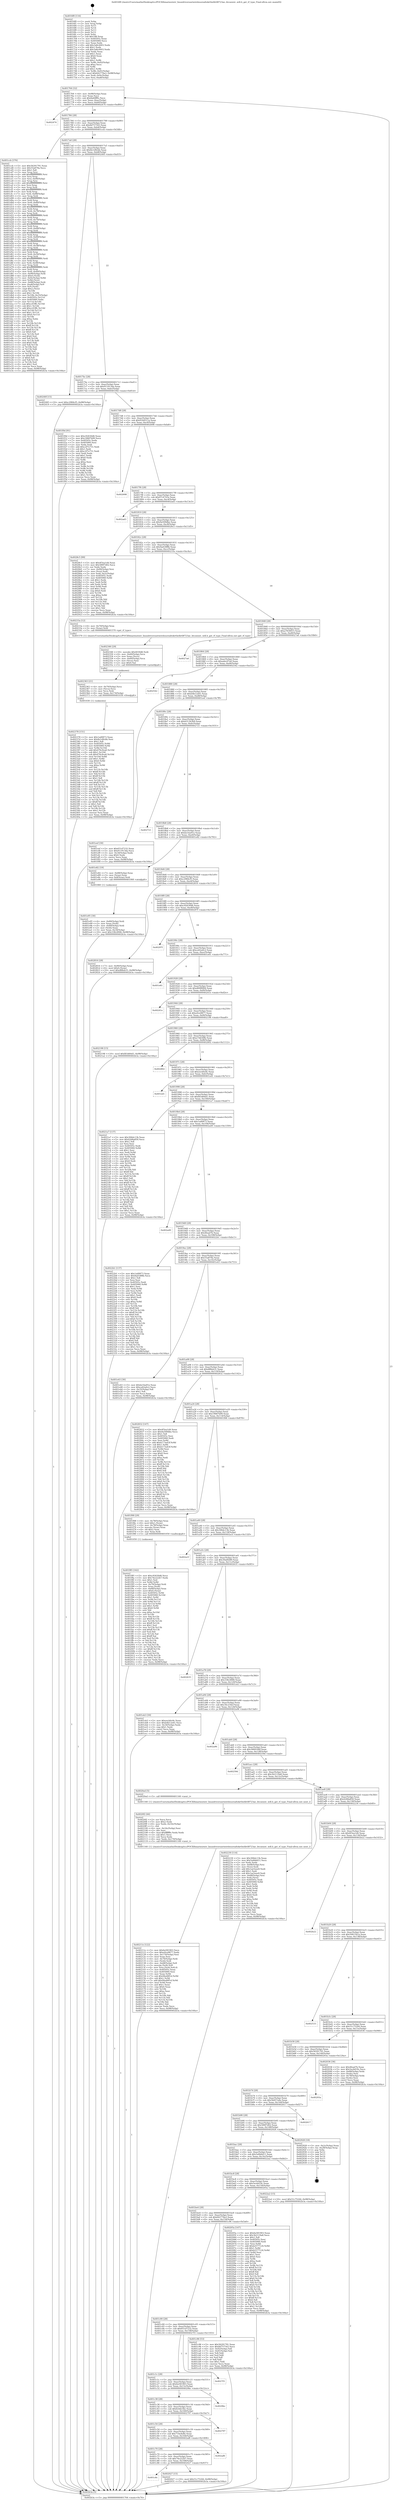 digraph "0x4016f0" {
  label = "0x4016f0 (/mnt/c/Users/mathe/Desktop/tcc/POCII/binaries/extr_linuxdriversnetwirelessrealtekrtlwifirtl8723ae..btcoexist..wifi.h_get_rf_type_Final-ollvm.out::main(0))"
  labelloc = "t"
  node[shape=record]

  Entry [label="",width=0.3,height=0.3,shape=circle,fillcolor=black,style=filled]
  "0x401764" [label="{
     0x401764 [32]\l
     | [instrs]\l
     &nbsp;&nbsp;0x401764 \<+6\>: mov -0x98(%rbp),%eax\l
     &nbsp;&nbsp;0x40176a \<+2\>: mov %eax,%ecx\l
     &nbsp;&nbsp;0x40176c \<+6\>: sub $0x8ab9ff9c,%ecx\l
     &nbsp;&nbsp;0x401772 \<+6\>: mov %eax,-0xac(%rbp)\l
     &nbsp;&nbsp;0x401778 \<+6\>: mov %ecx,-0xb0(%rbp)\l
     &nbsp;&nbsp;0x40177e \<+6\>: je 0000000000402474 \<main+0xd84\>\l
  }"]
  "0x402474" [label="{
     0x402474\l
  }", style=dashed]
  "0x401784" [label="{
     0x401784 [28]\l
     | [instrs]\l
     &nbsp;&nbsp;0x401784 \<+5\>: jmp 0000000000401789 \<main+0x99\>\l
     &nbsp;&nbsp;0x401789 \<+6\>: mov -0xac(%rbp),%eax\l
     &nbsp;&nbsp;0x40178f \<+5\>: sub $0x8d757543,%eax\l
     &nbsp;&nbsp;0x401794 \<+6\>: mov %eax,-0xb4(%rbp)\l
     &nbsp;&nbsp;0x40179a \<+6\>: je 0000000000401ccb \<main+0x5db\>\l
  }"]
  Exit [label="",width=0.3,height=0.3,shape=circle,fillcolor=black,style=filled,peripheries=2]
  "0x401ccb" [label="{
     0x401ccb [376]\l
     | [instrs]\l
     &nbsp;&nbsp;0x401ccb \<+5\>: mov $0x56291791,%eax\l
     &nbsp;&nbsp;0x401cd0 \<+5\>: mov $0x55a879a,%ecx\l
     &nbsp;&nbsp;0x401cd5 \<+2\>: mov $0x1,%dl\l
     &nbsp;&nbsp;0x401cd7 \<+3\>: mov %rsp,%rsi\l
     &nbsp;&nbsp;0x401cda \<+4\>: add $0xfffffffffffffff0,%rsi\l
     &nbsp;&nbsp;0x401cde \<+3\>: mov %rsi,%rsp\l
     &nbsp;&nbsp;0x401ce1 \<+7\>: mov %rsi,-0x90(%rbp)\l
     &nbsp;&nbsp;0x401ce8 \<+3\>: mov %rsp,%rsi\l
     &nbsp;&nbsp;0x401ceb \<+4\>: add $0xfffffffffffffff0,%rsi\l
     &nbsp;&nbsp;0x401cef \<+3\>: mov %rsi,%rsp\l
     &nbsp;&nbsp;0x401cf2 \<+3\>: mov %rsp,%rdi\l
     &nbsp;&nbsp;0x401cf5 \<+4\>: add $0xfffffffffffffff0,%rdi\l
     &nbsp;&nbsp;0x401cf9 \<+3\>: mov %rdi,%rsp\l
     &nbsp;&nbsp;0x401cfc \<+7\>: mov %rdi,-0x88(%rbp)\l
     &nbsp;&nbsp;0x401d03 \<+3\>: mov %rsp,%rdi\l
     &nbsp;&nbsp;0x401d06 \<+4\>: add $0xfffffffffffffff0,%rdi\l
     &nbsp;&nbsp;0x401d0a \<+3\>: mov %rdi,%rsp\l
     &nbsp;&nbsp;0x401d0d \<+4\>: mov %rdi,-0x80(%rbp)\l
     &nbsp;&nbsp;0x401d11 \<+3\>: mov %rsp,%rdi\l
     &nbsp;&nbsp;0x401d14 \<+4\>: add $0xfffffffffffffff0,%rdi\l
     &nbsp;&nbsp;0x401d18 \<+3\>: mov %rdi,%rsp\l
     &nbsp;&nbsp;0x401d1b \<+4\>: mov %rdi,-0x78(%rbp)\l
     &nbsp;&nbsp;0x401d1f \<+3\>: mov %rsp,%rdi\l
     &nbsp;&nbsp;0x401d22 \<+4\>: add $0xfffffffffffffff0,%rdi\l
     &nbsp;&nbsp;0x401d26 \<+3\>: mov %rdi,%rsp\l
     &nbsp;&nbsp;0x401d29 \<+4\>: mov %rdi,-0x70(%rbp)\l
     &nbsp;&nbsp;0x401d2d \<+3\>: mov %rsp,%rdi\l
     &nbsp;&nbsp;0x401d30 \<+4\>: add $0xfffffffffffffff0,%rdi\l
     &nbsp;&nbsp;0x401d34 \<+3\>: mov %rdi,%rsp\l
     &nbsp;&nbsp;0x401d37 \<+4\>: mov %rdi,-0x68(%rbp)\l
     &nbsp;&nbsp;0x401d3b \<+3\>: mov %rsp,%rdi\l
     &nbsp;&nbsp;0x401d3e \<+4\>: add $0xfffffffffffffff0,%rdi\l
     &nbsp;&nbsp;0x401d42 \<+3\>: mov %rdi,%rsp\l
     &nbsp;&nbsp;0x401d45 \<+4\>: mov %rdi,-0x60(%rbp)\l
     &nbsp;&nbsp;0x401d49 \<+3\>: mov %rsp,%rdi\l
     &nbsp;&nbsp;0x401d4c \<+4\>: add $0xfffffffffffffff0,%rdi\l
     &nbsp;&nbsp;0x401d50 \<+3\>: mov %rdi,%rsp\l
     &nbsp;&nbsp;0x401d53 \<+4\>: mov %rdi,-0x58(%rbp)\l
     &nbsp;&nbsp;0x401d57 \<+3\>: mov %rsp,%rdi\l
     &nbsp;&nbsp;0x401d5a \<+4\>: add $0xfffffffffffffff0,%rdi\l
     &nbsp;&nbsp;0x401d5e \<+3\>: mov %rdi,%rsp\l
     &nbsp;&nbsp;0x401d61 \<+4\>: mov %rdi,-0x50(%rbp)\l
     &nbsp;&nbsp;0x401d65 \<+3\>: mov %rsp,%rdi\l
     &nbsp;&nbsp;0x401d68 \<+4\>: add $0xfffffffffffffff0,%rdi\l
     &nbsp;&nbsp;0x401d6c \<+3\>: mov %rdi,%rsp\l
     &nbsp;&nbsp;0x401d6f \<+4\>: mov %rdi,-0x48(%rbp)\l
     &nbsp;&nbsp;0x401d73 \<+3\>: mov %rsp,%rdi\l
     &nbsp;&nbsp;0x401d76 \<+4\>: add $0xfffffffffffffff0,%rdi\l
     &nbsp;&nbsp;0x401d7a \<+3\>: mov %rdi,%rsp\l
     &nbsp;&nbsp;0x401d7d \<+4\>: mov %rdi,-0x40(%rbp)\l
     &nbsp;&nbsp;0x401d81 \<+7\>: mov -0x90(%rbp),%rdi\l
     &nbsp;&nbsp;0x401d88 \<+6\>: movl $0x0,(%rdi)\l
     &nbsp;&nbsp;0x401d8e \<+7\>: mov -0x9c(%rbp),%r8d\l
     &nbsp;&nbsp;0x401d95 \<+3\>: mov %r8d,(%rsi)\l
     &nbsp;&nbsp;0x401d98 \<+7\>: mov -0x88(%rbp),%rdi\l
     &nbsp;&nbsp;0x401d9f \<+7\>: mov -0xa8(%rbp),%r9\l
     &nbsp;&nbsp;0x401da6 \<+3\>: mov %r9,(%rdi)\l
     &nbsp;&nbsp;0x401da9 \<+3\>: cmpl $0x2,(%rsi)\l
     &nbsp;&nbsp;0x401dac \<+4\>: setne %r10b\l
     &nbsp;&nbsp;0x401db0 \<+4\>: and $0x1,%r10b\l
     &nbsp;&nbsp;0x401db4 \<+4\>: mov %r10b,-0x35(%rbp)\l
     &nbsp;&nbsp;0x401db8 \<+8\>: mov 0x40505c,%r11d\l
     &nbsp;&nbsp;0x401dc0 \<+7\>: mov 0x405060,%ebx\l
     &nbsp;&nbsp;0x401dc7 \<+3\>: mov %r11d,%r14d\l
     &nbsp;&nbsp;0x401dca \<+7\>: sub $0xcc03ffc,%r14d\l
     &nbsp;&nbsp;0x401dd1 \<+4\>: sub $0x1,%r14d\l
     &nbsp;&nbsp;0x401dd5 \<+7\>: add $0xcc03ffc,%r14d\l
     &nbsp;&nbsp;0x401ddc \<+4\>: imul %r14d,%r11d\l
     &nbsp;&nbsp;0x401de0 \<+4\>: and $0x1,%r11d\l
     &nbsp;&nbsp;0x401de4 \<+4\>: cmp $0x0,%r11d\l
     &nbsp;&nbsp;0x401de8 \<+4\>: sete %r10b\l
     &nbsp;&nbsp;0x401dec \<+3\>: cmp $0xa,%ebx\l
     &nbsp;&nbsp;0x401def \<+4\>: setl %r15b\l
     &nbsp;&nbsp;0x401df3 \<+3\>: mov %r10b,%r12b\l
     &nbsp;&nbsp;0x401df6 \<+4\>: xor $0xff,%r12b\l
     &nbsp;&nbsp;0x401dfa \<+3\>: mov %r15b,%r13b\l
     &nbsp;&nbsp;0x401dfd \<+4\>: xor $0xff,%r13b\l
     &nbsp;&nbsp;0x401e01 \<+3\>: xor $0x0,%dl\l
     &nbsp;&nbsp;0x401e04 \<+3\>: mov %r12b,%sil\l
     &nbsp;&nbsp;0x401e07 \<+4\>: and $0x0,%sil\l
     &nbsp;&nbsp;0x401e0b \<+3\>: and %dl,%r10b\l
     &nbsp;&nbsp;0x401e0e \<+3\>: mov %r13b,%dil\l
     &nbsp;&nbsp;0x401e11 \<+4\>: and $0x0,%dil\l
     &nbsp;&nbsp;0x401e15 \<+3\>: and %dl,%r15b\l
     &nbsp;&nbsp;0x401e18 \<+3\>: or %r10b,%sil\l
     &nbsp;&nbsp;0x401e1b \<+3\>: or %r15b,%dil\l
     &nbsp;&nbsp;0x401e1e \<+3\>: xor %dil,%sil\l
     &nbsp;&nbsp;0x401e21 \<+3\>: or %r13b,%r12b\l
     &nbsp;&nbsp;0x401e24 \<+4\>: xor $0xff,%r12b\l
     &nbsp;&nbsp;0x401e28 \<+3\>: or $0x0,%dl\l
     &nbsp;&nbsp;0x401e2b \<+3\>: and %dl,%r12b\l
     &nbsp;&nbsp;0x401e2e \<+3\>: or %r12b,%sil\l
     &nbsp;&nbsp;0x401e31 \<+4\>: test $0x1,%sil\l
     &nbsp;&nbsp;0x401e35 \<+3\>: cmovne %ecx,%eax\l
     &nbsp;&nbsp;0x401e38 \<+6\>: mov %eax,-0x98(%rbp)\l
     &nbsp;&nbsp;0x401e3e \<+5\>: jmp 0000000000402b3a \<main+0x144a\>\l
  }"]
  "0x4017a0" [label="{
     0x4017a0 [28]\l
     | [instrs]\l
     &nbsp;&nbsp;0x4017a0 \<+5\>: jmp 00000000004017a5 \<main+0xb5\>\l
     &nbsp;&nbsp;0x4017a5 \<+6\>: mov -0xac(%rbp),%eax\l
     &nbsp;&nbsp;0x4017ab \<+5\>: sub $0x8e1d9cbb,%eax\l
     &nbsp;&nbsp;0x4017b0 \<+6\>: mov %eax,-0xb8(%rbp)\l
     &nbsp;&nbsp;0x4017b6 \<+6\>: je 000000000040240f \<main+0xd1f\>\l
  }"]
  "0x402378" [label="{
     0x402378 [151]\l
     | [instrs]\l
     &nbsp;&nbsp;0x402378 \<+5\>: mov $0x1ad0873,%eax\l
     &nbsp;&nbsp;0x40237d \<+5\>: mov $0x8e1d9cbb,%esi\l
     &nbsp;&nbsp;0x402382 \<+2\>: mov $0x1,%dl\l
     &nbsp;&nbsp;0x402384 \<+8\>: mov 0x40505c,%r8d\l
     &nbsp;&nbsp;0x40238c \<+8\>: mov 0x405060,%r9d\l
     &nbsp;&nbsp;0x402394 \<+3\>: mov %r8d,%r10d\l
     &nbsp;&nbsp;0x402397 \<+7\>: add $0x476c9ca0,%r10d\l
     &nbsp;&nbsp;0x40239e \<+4\>: sub $0x1,%r10d\l
     &nbsp;&nbsp;0x4023a2 \<+7\>: sub $0x476c9ca0,%r10d\l
     &nbsp;&nbsp;0x4023a9 \<+4\>: imul %r10d,%r8d\l
     &nbsp;&nbsp;0x4023ad \<+4\>: and $0x1,%r8d\l
     &nbsp;&nbsp;0x4023b1 \<+4\>: cmp $0x0,%r8d\l
     &nbsp;&nbsp;0x4023b5 \<+4\>: sete %r11b\l
     &nbsp;&nbsp;0x4023b9 \<+4\>: cmp $0xa,%r9d\l
     &nbsp;&nbsp;0x4023bd \<+3\>: setl %bl\l
     &nbsp;&nbsp;0x4023c0 \<+3\>: mov %r11b,%r14b\l
     &nbsp;&nbsp;0x4023c3 \<+4\>: xor $0xff,%r14b\l
     &nbsp;&nbsp;0x4023c7 \<+3\>: mov %bl,%r15b\l
     &nbsp;&nbsp;0x4023ca \<+4\>: xor $0xff,%r15b\l
     &nbsp;&nbsp;0x4023ce \<+3\>: xor $0x1,%dl\l
     &nbsp;&nbsp;0x4023d1 \<+3\>: mov %r14b,%r12b\l
     &nbsp;&nbsp;0x4023d4 \<+4\>: and $0xff,%r12b\l
     &nbsp;&nbsp;0x4023d8 \<+3\>: and %dl,%r11b\l
     &nbsp;&nbsp;0x4023db \<+3\>: mov %r15b,%r13b\l
     &nbsp;&nbsp;0x4023de \<+4\>: and $0xff,%r13b\l
     &nbsp;&nbsp;0x4023e2 \<+2\>: and %dl,%bl\l
     &nbsp;&nbsp;0x4023e4 \<+3\>: or %r11b,%r12b\l
     &nbsp;&nbsp;0x4023e7 \<+3\>: or %bl,%r13b\l
     &nbsp;&nbsp;0x4023ea \<+3\>: xor %r13b,%r12b\l
     &nbsp;&nbsp;0x4023ed \<+3\>: or %r15b,%r14b\l
     &nbsp;&nbsp;0x4023f0 \<+4\>: xor $0xff,%r14b\l
     &nbsp;&nbsp;0x4023f4 \<+3\>: or $0x1,%dl\l
     &nbsp;&nbsp;0x4023f7 \<+3\>: and %dl,%r14b\l
     &nbsp;&nbsp;0x4023fa \<+3\>: or %r14b,%r12b\l
     &nbsp;&nbsp;0x4023fd \<+4\>: test $0x1,%r12b\l
     &nbsp;&nbsp;0x402401 \<+3\>: cmovne %esi,%eax\l
     &nbsp;&nbsp;0x402404 \<+6\>: mov %eax,-0x98(%rbp)\l
     &nbsp;&nbsp;0x40240a \<+5\>: jmp 0000000000402b3a \<main+0x144a\>\l
  }"]
  "0x40240f" [label="{
     0x40240f [15]\l
     | [instrs]\l
     &nbsp;&nbsp;0x40240f \<+10\>: movl $0xc2984cf5,-0x98(%rbp)\l
     &nbsp;&nbsp;0x402419 \<+5\>: jmp 0000000000402b3a \<main+0x144a\>\l
  }"]
  "0x4017bc" [label="{
     0x4017bc [28]\l
     | [instrs]\l
     &nbsp;&nbsp;0x4017bc \<+5\>: jmp 00000000004017c1 \<main+0xd1\>\l
     &nbsp;&nbsp;0x4017c1 \<+6\>: mov -0xac(%rbp),%eax\l
     &nbsp;&nbsp;0x4017c7 \<+5\>: sub $0x911913da,%eax\l
     &nbsp;&nbsp;0x4017cc \<+6\>: mov %eax,-0xbc(%rbp)\l
     &nbsp;&nbsp;0x4017d2 \<+6\>: je 0000000000401f0d \<main+0x81d\>\l
  }"]
  "0x402363" [label="{
     0x402363 [21]\l
     | [instrs]\l
     &nbsp;&nbsp;0x402363 \<+4\>: mov -0x70(%rbp),%rcx\l
     &nbsp;&nbsp;0x402367 \<+3\>: mov (%rcx),%rcx\l
     &nbsp;&nbsp;0x40236a \<+3\>: mov %rcx,%rdi\l
     &nbsp;&nbsp;0x40236d \<+6\>: mov %eax,-0x174(%rbp)\l
     &nbsp;&nbsp;0x402373 \<+5\>: call 0000000000401030 \<free@plt\>\l
     | [calls]\l
     &nbsp;&nbsp;0x401030 \{1\} (unknown)\l
  }"]
  "0x401f0d" [label="{
     0x401f0d [91]\l
     | [instrs]\l
     &nbsp;&nbsp;0x401f0d \<+5\>: mov $0xc92630d6,%eax\l
     &nbsp;&nbsp;0x401f12 \<+5\>: mov $0x19687b99,%ecx\l
     &nbsp;&nbsp;0x401f17 \<+7\>: mov 0x40505c,%edx\l
     &nbsp;&nbsp;0x401f1e \<+7\>: mov 0x405060,%esi\l
     &nbsp;&nbsp;0x401f25 \<+2\>: mov %edx,%edi\l
     &nbsp;&nbsp;0x401f27 \<+6\>: add $0xc2f7e751,%edi\l
     &nbsp;&nbsp;0x401f2d \<+3\>: sub $0x1,%edi\l
     &nbsp;&nbsp;0x401f30 \<+6\>: sub $0xc2f7e751,%edi\l
     &nbsp;&nbsp;0x401f36 \<+3\>: imul %edi,%edx\l
     &nbsp;&nbsp;0x401f39 \<+3\>: and $0x1,%edx\l
     &nbsp;&nbsp;0x401f3c \<+3\>: cmp $0x0,%edx\l
     &nbsp;&nbsp;0x401f3f \<+4\>: sete %r8b\l
     &nbsp;&nbsp;0x401f43 \<+3\>: cmp $0xa,%esi\l
     &nbsp;&nbsp;0x401f46 \<+4\>: setl %r9b\l
     &nbsp;&nbsp;0x401f4a \<+3\>: mov %r8b,%r10b\l
     &nbsp;&nbsp;0x401f4d \<+3\>: and %r9b,%r10b\l
     &nbsp;&nbsp;0x401f50 \<+3\>: xor %r9b,%r8b\l
     &nbsp;&nbsp;0x401f53 \<+3\>: or %r8b,%r10b\l
     &nbsp;&nbsp;0x401f56 \<+4\>: test $0x1,%r10b\l
     &nbsp;&nbsp;0x401f5a \<+3\>: cmovne %ecx,%eax\l
     &nbsp;&nbsp;0x401f5d \<+6\>: mov %eax,-0x98(%rbp)\l
     &nbsp;&nbsp;0x401f63 \<+5\>: jmp 0000000000402b3a \<main+0x144a\>\l
  }"]
  "0x4017d8" [label="{
     0x4017d8 [28]\l
     | [instrs]\l
     &nbsp;&nbsp;0x4017d8 \<+5\>: jmp 00000000004017dd \<main+0xed\>\l
     &nbsp;&nbsp;0x4017dd \<+6\>: mov -0xac(%rbp),%eax\l
     &nbsp;&nbsp;0x4017e3 \<+5\>: sub $0x91b9511a,%eax\l
     &nbsp;&nbsp;0x4017e8 \<+6\>: mov %eax,-0xc0(%rbp)\l
     &nbsp;&nbsp;0x4017ee \<+6\>: je 0000000000402698 \<main+0xfa8\>\l
  }"]
  "0x402346" [label="{
     0x402346 [29]\l
     | [instrs]\l
     &nbsp;&nbsp;0x402346 \<+10\>: movabs $0x4030d6,%rdi\l
     &nbsp;&nbsp;0x402350 \<+4\>: mov -0x60(%rbp),%rcx\l
     &nbsp;&nbsp;0x402354 \<+2\>: mov %eax,(%rcx)\l
     &nbsp;&nbsp;0x402356 \<+4\>: mov -0x60(%rbp),%rcx\l
     &nbsp;&nbsp;0x40235a \<+2\>: mov (%rcx),%esi\l
     &nbsp;&nbsp;0x40235c \<+2\>: mov $0x0,%al\l
     &nbsp;&nbsp;0x40235e \<+5\>: call 0000000000401040 \<printf@plt\>\l
     | [calls]\l
     &nbsp;&nbsp;0x401040 \{1\} (unknown)\l
  }"]
  "0x402698" [label="{
     0x402698\l
  }", style=dashed]
  "0x4017f4" [label="{
     0x4017f4 [28]\l
     | [instrs]\l
     &nbsp;&nbsp;0x4017f4 \<+5\>: jmp 00000000004017f9 \<main+0x109\>\l
     &nbsp;&nbsp;0x4017f9 \<+6\>: mov -0xac(%rbp),%eax\l
     &nbsp;&nbsp;0x4017ff \<+5\>: sub $0x97c4743e,%eax\l
     &nbsp;&nbsp;0x401804 \<+6\>: mov %eax,-0xc4(%rbp)\l
     &nbsp;&nbsp;0x40180a \<+6\>: je 0000000000402ad3 \<main+0x13e3\>\l
  }"]
  "0x40211e" [label="{
     0x40211e [122]\l
     | [instrs]\l
     &nbsp;&nbsp;0x40211e \<+5\>: mov $0x6a581903,%ecx\l
     &nbsp;&nbsp;0x402123 \<+5\>: mov $0xe0ce9877,%edx\l
     &nbsp;&nbsp;0x402128 \<+6\>: mov -0x170(%rbp),%esi\l
     &nbsp;&nbsp;0x40212e \<+3\>: imul %eax,%esi\l
     &nbsp;&nbsp;0x402131 \<+4\>: mov -0x70(%rbp),%rdi\l
     &nbsp;&nbsp;0x402135 \<+3\>: mov (%rdi),%rdi\l
     &nbsp;&nbsp;0x402138 \<+4\>: mov -0x68(%rbp),%r8\l
     &nbsp;&nbsp;0x40213c \<+3\>: movslq (%r8),%r8\l
     &nbsp;&nbsp;0x40213f \<+4\>: mov %esi,(%rdi,%r8,4)\l
     &nbsp;&nbsp;0x402143 \<+7\>: mov 0x40505c,%eax\l
     &nbsp;&nbsp;0x40214a \<+7\>: mov 0x405060,%esi\l
     &nbsp;&nbsp;0x402151 \<+3\>: mov %eax,%r9d\l
     &nbsp;&nbsp;0x402154 \<+7\>: sub $0x94a48f1d,%r9d\l
     &nbsp;&nbsp;0x40215b \<+4\>: sub $0x1,%r9d\l
     &nbsp;&nbsp;0x40215f \<+7\>: add $0x94a48f1d,%r9d\l
     &nbsp;&nbsp;0x402166 \<+4\>: imul %r9d,%eax\l
     &nbsp;&nbsp;0x40216a \<+3\>: and $0x1,%eax\l
     &nbsp;&nbsp;0x40216d \<+3\>: cmp $0x0,%eax\l
     &nbsp;&nbsp;0x402170 \<+4\>: sete %r10b\l
     &nbsp;&nbsp;0x402174 \<+3\>: cmp $0xa,%esi\l
     &nbsp;&nbsp;0x402177 \<+4\>: setl %r11b\l
     &nbsp;&nbsp;0x40217b \<+3\>: mov %r10b,%bl\l
     &nbsp;&nbsp;0x40217e \<+3\>: and %r11b,%bl\l
     &nbsp;&nbsp;0x402181 \<+3\>: xor %r11b,%r10b\l
     &nbsp;&nbsp;0x402184 \<+3\>: or %r10b,%bl\l
     &nbsp;&nbsp;0x402187 \<+3\>: test $0x1,%bl\l
     &nbsp;&nbsp;0x40218a \<+3\>: cmovne %edx,%ecx\l
     &nbsp;&nbsp;0x40218d \<+6\>: mov %ecx,-0x98(%rbp)\l
     &nbsp;&nbsp;0x402193 \<+5\>: jmp 0000000000402b3a \<main+0x144a\>\l
  }"]
  "0x402ad3" [label="{
     0x402ad3\l
  }", style=dashed]
  "0x401810" [label="{
     0x401810 [28]\l
     | [instrs]\l
     &nbsp;&nbsp;0x401810 \<+5\>: jmp 0000000000401815 \<main+0x125\>\l
     &nbsp;&nbsp;0x401815 \<+6\>: mov -0xac(%rbp),%eax\l
     &nbsp;&nbsp;0x40181b \<+5\>: sub $0x9a509dbe,%eax\l
     &nbsp;&nbsp;0x401820 \<+6\>: mov %eax,-0xc8(%rbp)\l
     &nbsp;&nbsp;0x401826 \<+6\>: je 00000000004028c5 \<main+0x11d5\>\l
  }"]
  "0x4020f2" [label="{
     0x4020f2 [44]\l
     | [instrs]\l
     &nbsp;&nbsp;0x4020f2 \<+2\>: xor %ecx,%ecx\l
     &nbsp;&nbsp;0x4020f4 \<+5\>: mov $0x2,%edx\l
     &nbsp;&nbsp;0x4020f9 \<+6\>: mov %edx,-0x16c(%rbp)\l
     &nbsp;&nbsp;0x4020ff \<+1\>: cltd\l
     &nbsp;&nbsp;0x402100 \<+6\>: mov -0x16c(%rbp),%esi\l
     &nbsp;&nbsp;0x402106 \<+2\>: idiv %esi\l
     &nbsp;&nbsp;0x402108 \<+6\>: imul $0xfffffffe,%edx,%edx\l
     &nbsp;&nbsp;0x40210e \<+3\>: sub $0x1,%ecx\l
     &nbsp;&nbsp;0x402111 \<+2\>: sub %ecx,%edx\l
     &nbsp;&nbsp;0x402113 \<+6\>: mov %edx,-0x170(%rbp)\l
     &nbsp;&nbsp;0x402119 \<+5\>: call 0000000000401160 \<next_i\>\l
     | [calls]\l
     &nbsp;&nbsp;0x401160 \{1\} (/mnt/c/Users/mathe/Desktop/tcc/POCII/binaries/extr_linuxdriversnetwirelessrealtekrtlwifirtl8723ae..btcoexist..wifi.h_get_rf_type_Final-ollvm.out::next_i)\l
  }"]
  "0x4028c5" [label="{
     0x4028c5 [99]\l
     | [instrs]\l
     &nbsp;&nbsp;0x4028c5 \<+5\>: mov $0x4f3ea1d4,%eax\l
     &nbsp;&nbsp;0x4028ca \<+5\>: mov $0x589f7d02,%ecx\l
     &nbsp;&nbsp;0x4028cf \<+2\>: xor %edx,%edx\l
     &nbsp;&nbsp;0x4028d1 \<+7\>: mov -0x90(%rbp),%rsi\l
     &nbsp;&nbsp;0x4028d8 \<+2\>: mov (%rsi),%edi\l
     &nbsp;&nbsp;0x4028da \<+3\>: mov %edi,-0x2c(%rbp)\l
     &nbsp;&nbsp;0x4028dd \<+7\>: mov 0x40505c,%edi\l
     &nbsp;&nbsp;0x4028e4 \<+8\>: mov 0x405060,%r8d\l
     &nbsp;&nbsp;0x4028ec \<+3\>: sub $0x1,%edx\l
     &nbsp;&nbsp;0x4028ef \<+3\>: mov %edi,%r9d\l
     &nbsp;&nbsp;0x4028f2 \<+3\>: add %edx,%r9d\l
     &nbsp;&nbsp;0x4028f5 \<+4\>: imul %r9d,%edi\l
     &nbsp;&nbsp;0x4028f9 \<+3\>: and $0x1,%edi\l
     &nbsp;&nbsp;0x4028fc \<+3\>: cmp $0x0,%edi\l
     &nbsp;&nbsp;0x4028ff \<+4\>: sete %r10b\l
     &nbsp;&nbsp;0x402903 \<+4\>: cmp $0xa,%r8d\l
     &nbsp;&nbsp;0x402907 \<+4\>: setl %r11b\l
     &nbsp;&nbsp;0x40290b \<+3\>: mov %r10b,%bl\l
     &nbsp;&nbsp;0x40290e \<+3\>: and %r11b,%bl\l
     &nbsp;&nbsp;0x402911 \<+3\>: xor %r11b,%r10b\l
     &nbsp;&nbsp;0x402914 \<+3\>: or %r10b,%bl\l
     &nbsp;&nbsp;0x402917 \<+3\>: test $0x1,%bl\l
     &nbsp;&nbsp;0x40291a \<+3\>: cmovne %ecx,%eax\l
     &nbsp;&nbsp;0x40291d \<+6\>: mov %eax,-0x98(%rbp)\l
     &nbsp;&nbsp;0x402923 \<+5\>: jmp 0000000000402b3a \<main+0x144a\>\l
  }"]
  "0x40182c" [label="{
     0x40182c [28]\l
     | [instrs]\l
     &nbsp;&nbsp;0x40182c \<+5\>: jmp 0000000000401831 \<main+0x141\>\l
     &nbsp;&nbsp;0x401831 \<+6\>: mov -0xac(%rbp),%eax\l
     &nbsp;&nbsp;0x401837 \<+5\>: sub $0x9ad18f8b,%eax\l
     &nbsp;&nbsp;0x40183c \<+6\>: mov %eax,-0xcc(%rbp)\l
     &nbsp;&nbsp;0x401842 \<+6\>: je 000000000040233a \<main+0xc4a\>\l
  }"]
  "0x401c8c" [label="{
     0x401c8c\l
  }", style=dashed]
  "0x40233a" [label="{
     0x40233a [12]\l
     | [instrs]\l
     &nbsp;&nbsp;0x40233a \<+4\>: mov -0x70(%rbp),%rax\l
     &nbsp;&nbsp;0x40233e \<+3\>: mov (%rax),%rdi\l
     &nbsp;&nbsp;0x402341 \<+5\>: call 0000000000401570 \<get_rf_type\>\l
     | [calls]\l
     &nbsp;&nbsp;0x401570 \{1\} (/mnt/c/Users/mathe/Desktop/tcc/POCII/binaries/extr_linuxdriversnetwirelessrealtekrtlwifirtl8723ae..btcoexist..wifi.h_get_rf_type_Final-ollvm.out::get_rf_type)\l
  }"]
  "0x401848" [label="{
     0x401848 [28]\l
     | [instrs]\l
     &nbsp;&nbsp;0x401848 \<+5\>: jmp 000000000040184d \<main+0x15d\>\l
     &nbsp;&nbsp;0x40184d \<+6\>: mov -0xac(%rbp),%eax\l
     &nbsp;&nbsp;0x401853 \<+5\>: sub $0xa7830015,%eax\l
     &nbsp;&nbsp;0x401858 \<+6\>: mov %eax,-0xd0(%rbp)\l
     &nbsp;&nbsp;0x40185e \<+6\>: je 00000000004027a6 \<main+0x10b6\>\l
  }"]
  "0x402027" [label="{
     0x402027 [15]\l
     | [instrs]\l
     &nbsp;&nbsp;0x402027 \<+10\>: movl $0x51c75244,-0x98(%rbp)\l
     &nbsp;&nbsp;0x402031 \<+5\>: jmp 0000000000402b3a \<main+0x144a\>\l
  }"]
  "0x4027a6" [label="{
     0x4027a6\l
  }", style=dashed]
  "0x401864" [label="{
     0x401864 [28]\l
     | [instrs]\l
     &nbsp;&nbsp;0x401864 \<+5\>: jmp 0000000000401869 \<main+0x179\>\l
     &nbsp;&nbsp;0x401869 \<+6\>: mov -0xac(%rbp),%eax\l
     &nbsp;&nbsp;0x40186f \<+5\>: sub $0xadec07a0,%eax\l
     &nbsp;&nbsp;0x401874 \<+6\>: mov %eax,-0xd4(%rbp)\l
     &nbsp;&nbsp;0x40187a \<+6\>: je 0000000000402542 \<main+0xe52\>\l
  }"]
  "0x401c70" [label="{
     0x401c70 [28]\l
     | [instrs]\l
     &nbsp;&nbsp;0x401c70 \<+5\>: jmp 0000000000401c75 \<main+0x585\>\l
     &nbsp;&nbsp;0x401c75 \<+6\>: mov -0xac(%rbp),%eax\l
     &nbsp;&nbsp;0x401c7b \<+5\>: sub $0x74e222b7,%eax\l
     &nbsp;&nbsp;0x401c80 \<+6\>: mov %eax,-0x168(%rbp)\l
     &nbsp;&nbsp;0x401c86 \<+6\>: je 0000000000402027 \<main+0x937\>\l
  }"]
  "0x402542" [label="{
     0x402542\l
  }", style=dashed]
  "0x401880" [label="{
     0x401880 [28]\l
     | [instrs]\l
     &nbsp;&nbsp;0x401880 \<+5\>: jmp 0000000000401885 \<main+0x195\>\l
     &nbsp;&nbsp;0x401885 \<+6\>: mov -0xac(%rbp),%eax\l
     &nbsp;&nbsp;0x40188b \<+5\>: sub $0xb4b12e61,%eax\l
     &nbsp;&nbsp;0x401890 \<+6\>: mov %eax,-0xd8(%rbp)\l
     &nbsp;&nbsp;0x401896 \<+6\>: je 0000000000401eef \<main+0x7ff\>\l
  }"]
  "0x402af8" [label="{
     0x402af8\l
  }", style=dashed]
  "0x401eef" [label="{
     0x401eef [30]\l
     | [instrs]\l
     &nbsp;&nbsp;0x401eef \<+5\>: mov $0x651d7232,%eax\l
     &nbsp;&nbsp;0x401ef4 \<+5\>: mov $0x911913da,%ecx\l
     &nbsp;&nbsp;0x401ef9 \<+3\>: mov -0x34(%rbp),%edx\l
     &nbsp;&nbsp;0x401efc \<+3\>: cmp $0x0,%edx\l
     &nbsp;&nbsp;0x401eff \<+3\>: cmove %ecx,%eax\l
     &nbsp;&nbsp;0x401f02 \<+6\>: mov %eax,-0x98(%rbp)\l
     &nbsp;&nbsp;0x401f08 \<+5\>: jmp 0000000000402b3a \<main+0x144a\>\l
  }"]
  "0x40189c" [label="{
     0x40189c [28]\l
     | [instrs]\l
     &nbsp;&nbsp;0x40189c \<+5\>: jmp 00000000004018a1 \<main+0x1b1\>\l
     &nbsp;&nbsp;0x4018a1 \<+6\>: mov -0xac(%rbp),%eax\l
     &nbsp;&nbsp;0x4018a7 \<+5\>: sub $0xb513b3b9,%eax\l
     &nbsp;&nbsp;0x4018ac \<+6\>: mov %eax,-0xdc(%rbp)\l
     &nbsp;&nbsp;0x4018b2 \<+6\>: je 0000000000402721 \<main+0x1031\>\l
  }"]
  "0x401c54" [label="{
     0x401c54 [28]\l
     | [instrs]\l
     &nbsp;&nbsp;0x401c54 \<+5\>: jmp 0000000000401c59 \<main+0x569\>\l
     &nbsp;&nbsp;0x401c59 \<+6\>: mov -0xac(%rbp),%eax\l
     &nbsp;&nbsp;0x401c5f \<+5\>: sub $0x714e4e8e,%eax\l
     &nbsp;&nbsp;0x401c64 \<+6\>: mov %eax,-0x164(%rbp)\l
     &nbsp;&nbsp;0x401c6a \<+6\>: je 0000000000402af8 \<main+0x1408\>\l
  }"]
  "0x402721" [label="{
     0x402721\l
  }", style=dashed]
  "0x4018b8" [label="{
     0x4018b8 [28]\l
     | [instrs]\l
     &nbsp;&nbsp;0x4018b8 \<+5\>: jmp 00000000004018bd \<main+0x1cd\>\l
     &nbsp;&nbsp;0x4018bd \<+6\>: mov -0xac(%rbp),%eax\l
     &nbsp;&nbsp;0x4018c3 \<+5\>: sub $0xbe1ba91e,%eax\l
     &nbsp;&nbsp;0x4018c8 \<+6\>: mov %eax,-0xe0(%rbp)\l
     &nbsp;&nbsp;0x4018ce \<+6\>: je 0000000000401e82 \<main+0x792\>\l
  }"]
  "0x402797" [label="{
     0x402797\l
  }", style=dashed]
  "0x401e82" [label="{
     0x401e82 [19]\l
     | [instrs]\l
     &nbsp;&nbsp;0x401e82 \<+7\>: mov -0x88(%rbp),%rax\l
     &nbsp;&nbsp;0x401e89 \<+3\>: mov (%rax),%rax\l
     &nbsp;&nbsp;0x401e8c \<+4\>: mov 0x8(%rax),%rdi\l
     &nbsp;&nbsp;0x401e90 \<+5\>: call 0000000000401060 \<atoi@plt\>\l
     | [calls]\l
     &nbsp;&nbsp;0x401060 \{1\} (unknown)\l
  }"]
  "0x4018d4" [label="{
     0x4018d4 [28]\l
     | [instrs]\l
     &nbsp;&nbsp;0x4018d4 \<+5\>: jmp 00000000004018d9 \<main+0x1e9\>\l
     &nbsp;&nbsp;0x4018d9 \<+6\>: mov -0xac(%rbp),%eax\l
     &nbsp;&nbsp;0x4018df \<+5\>: sub $0xc2984cf5,%eax\l
     &nbsp;&nbsp;0x4018e4 \<+6\>: mov %eax,-0xe4(%rbp)\l
     &nbsp;&nbsp;0x4018ea \<+6\>: je 0000000000402816 \<main+0x1126\>\l
  }"]
  "0x401c38" [label="{
     0x401c38 [28]\l
     | [instrs]\l
     &nbsp;&nbsp;0x401c38 \<+5\>: jmp 0000000000401c3d \<main+0x54d\>\l
     &nbsp;&nbsp;0x401c3d \<+6\>: mov -0xac(%rbp),%eax\l
     &nbsp;&nbsp;0x401c43 \<+5\>: sub $0x6c6dc5bc,%eax\l
     &nbsp;&nbsp;0x401c48 \<+6\>: mov %eax,-0x160(%rbp)\l
     &nbsp;&nbsp;0x401c4e \<+6\>: je 0000000000402797 \<main+0x10a7\>\l
  }"]
  "0x402816" [label="{
     0x402816 [28]\l
     | [instrs]\l
     &nbsp;&nbsp;0x402816 \<+7\>: mov -0x90(%rbp),%rax\l
     &nbsp;&nbsp;0x40281d \<+6\>: movl $0x0,(%rax)\l
     &nbsp;&nbsp;0x402823 \<+10\>: movl $0xd88eb31,-0x98(%rbp)\l
     &nbsp;&nbsp;0x40282d \<+5\>: jmp 0000000000402b3a \<main+0x144a\>\l
  }"]
  "0x4018f0" [label="{
     0x4018f0 [28]\l
     | [instrs]\l
     &nbsp;&nbsp;0x4018f0 \<+5\>: jmp 00000000004018f5 \<main+0x205\>\l
     &nbsp;&nbsp;0x4018f5 \<+6\>: mov -0xac(%rbp),%eax\l
     &nbsp;&nbsp;0x4018fb \<+5\>: sub $0xc92630d6,%eax\l
     &nbsp;&nbsp;0x401900 \<+6\>: mov %eax,-0xe8(%rbp)\l
     &nbsp;&nbsp;0x401906 \<+6\>: je 000000000040297f \<main+0x128f\>\l
  }"]
  "0x4029bc" [label="{
     0x4029bc\l
  }", style=dashed]
  "0x40297f" [label="{
     0x40297f\l
  }", style=dashed]
  "0x40190c" [label="{
     0x40190c [28]\l
     | [instrs]\l
     &nbsp;&nbsp;0x40190c \<+5\>: jmp 0000000000401911 \<main+0x221\>\l
     &nbsp;&nbsp;0x401911 \<+6\>: mov -0xac(%rbp),%eax\l
     &nbsp;&nbsp;0x401917 \<+5\>: sub $0xce62a0c2,%eax\l
     &nbsp;&nbsp;0x40191c \<+6\>: mov %eax,-0xec(%rbp)\l
     &nbsp;&nbsp;0x401922 \<+6\>: je 0000000000401e61 \<main+0x771\>\l
  }"]
  "0x401c1c" [label="{
     0x401c1c [28]\l
     | [instrs]\l
     &nbsp;&nbsp;0x401c1c \<+5\>: jmp 0000000000401c21 \<main+0x531\>\l
     &nbsp;&nbsp;0x401c21 \<+6\>: mov -0xac(%rbp),%eax\l
     &nbsp;&nbsp;0x401c27 \<+5\>: sub $0x6a581903,%eax\l
     &nbsp;&nbsp;0x401c2c \<+6\>: mov %eax,-0x15c(%rbp)\l
     &nbsp;&nbsp;0x401c32 \<+6\>: je 00000000004029bc \<main+0x12cc\>\l
  }"]
  "0x401e61" [label="{
     0x401e61\l
  }", style=dashed]
  "0x401928" [label="{
     0x401928 [28]\l
     | [instrs]\l
     &nbsp;&nbsp;0x401928 \<+5\>: jmp 000000000040192d \<main+0x23d\>\l
     &nbsp;&nbsp;0x40192d \<+6\>: mov -0xac(%rbp),%eax\l
     &nbsp;&nbsp;0x401933 \<+5\>: sub $0xd60f8994,%eax\l
     &nbsp;&nbsp;0x401938 \<+6\>: mov %eax,-0xf0(%rbp)\l
     &nbsp;&nbsp;0x40193e \<+6\>: je 000000000040241e \<main+0xd2e\>\l
  }"]
  "0x4027f3" [label="{
     0x4027f3\l
  }", style=dashed]
  "0x40241e" [label="{
     0x40241e\l
  }", style=dashed]
  "0x401944" [label="{
     0x401944 [28]\l
     | [instrs]\l
     &nbsp;&nbsp;0x401944 \<+5\>: jmp 0000000000401949 \<main+0x259\>\l
     &nbsp;&nbsp;0x401949 \<+6\>: mov -0xac(%rbp),%eax\l
     &nbsp;&nbsp;0x40194f \<+5\>: sub $0xe0ce9877,%eax\l
     &nbsp;&nbsp;0x401954 \<+6\>: mov %eax,-0xf4(%rbp)\l
     &nbsp;&nbsp;0x40195a \<+6\>: je 0000000000402198 \<main+0xaa8\>\l
  }"]
  "0x401f85" [label="{
     0x401f85 [162]\l
     | [instrs]\l
     &nbsp;&nbsp;0x401f85 \<+5\>: mov $0xc92630d6,%ecx\l
     &nbsp;&nbsp;0x401f8a \<+5\>: mov $0x74e222b7,%edx\l
     &nbsp;&nbsp;0x401f8f \<+3\>: mov $0x1,%sil\l
     &nbsp;&nbsp;0x401f92 \<+3\>: xor %r8d,%r8d\l
     &nbsp;&nbsp;0x401f95 \<+4\>: mov -0x70(%rbp),%rdi\l
     &nbsp;&nbsp;0x401f99 \<+3\>: mov %rax,(%rdi)\l
     &nbsp;&nbsp;0x401f9c \<+4\>: mov -0x68(%rbp),%rax\l
     &nbsp;&nbsp;0x401fa0 \<+6\>: movl $0x0,(%rax)\l
     &nbsp;&nbsp;0x401fa6 \<+8\>: mov 0x40505c,%r9d\l
     &nbsp;&nbsp;0x401fae \<+8\>: mov 0x405060,%r10d\l
     &nbsp;&nbsp;0x401fb6 \<+4\>: sub $0x1,%r8d\l
     &nbsp;&nbsp;0x401fba \<+3\>: mov %r9d,%r11d\l
     &nbsp;&nbsp;0x401fbd \<+3\>: add %r8d,%r11d\l
     &nbsp;&nbsp;0x401fc0 \<+4\>: imul %r11d,%r9d\l
     &nbsp;&nbsp;0x401fc4 \<+4\>: and $0x1,%r9d\l
     &nbsp;&nbsp;0x401fc8 \<+4\>: cmp $0x0,%r9d\l
     &nbsp;&nbsp;0x401fcc \<+3\>: sete %bl\l
     &nbsp;&nbsp;0x401fcf \<+4\>: cmp $0xa,%r10d\l
     &nbsp;&nbsp;0x401fd3 \<+4\>: setl %r14b\l
     &nbsp;&nbsp;0x401fd7 \<+3\>: mov %bl,%r15b\l
     &nbsp;&nbsp;0x401fda \<+4\>: xor $0xff,%r15b\l
     &nbsp;&nbsp;0x401fde \<+3\>: mov %r14b,%r12b\l
     &nbsp;&nbsp;0x401fe1 \<+4\>: xor $0xff,%r12b\l
     &nbsp;&nbsp;0x401fe5 \<+4\>: xor $0x1,%sil\l
     &nbsp;&nbsp;0x401fe9 \<+3\>: mov %r15b,%r13b\l
     &nbsp;&nbsp;0x401fec \<+4\>: and $0xff,%r13b\l
     &nbsp;&nbsp;0x401ff0 \<+3\>: and %sil,%bl\l
     &nbsp;&nbsp;0x401ff3 \<+3\>: mov %r12b,%al\l
     &nbsp;&nbsp;0x401ff6 \<+2\>: and $0xff,%al\l
     &nbsp;&nbsp;0x401ff8 \<+3\>: and %sil,%r14b\l
     &nbsp;&nbsp;0x401ffb \<+3\>: or %bl,%r13b\l
     &nbsp;&nbsp;0x401ffe \<+3\>: or %r14b,%al\l
     &nbsp;&nbsp;0x402001 \<+3\>: xor %al,%r13b\l
     &nbsp;&nbsp;0x402004 \<+3\>: or %r12b,%r15b\l
     &nbsp;&nbsp;0x402007 \<+4\>: xor $0xff,%r15b\l
     &nbsp;&nbsp;0x40200b \<+4\>: or $0x1,%sil\l
     &nbsp;&nbsp;0x40200f \<+3\>: and %sil,%r15b\l
     &nbsp;&nbsp;0x402012 \<+3\>: or %r15b,%r13b\l
     &nbsp;&nbsp;0x402015 \<+4\>: test $0x1,%r13b\l
     &nbsp;&nbsp;0x402019 \<+3\>: cmovne %edx,%ecx\l
     &nbsp;&nbsp;0x40201c \<+6\>: mov %ecx,-0x98(%rbp)\l
     &nbsp;&nbsp;0x402022 \<+5\>: jmp 0000000000402b3a \<main+0x144a\>\l
  }"]
  "0x402198" [label="{
     0x402198 [15]\l
     | [instrs]\l
     &nbsp;&nbsp;0x402198 \<+10\>: movl $0xfb5d64d1,-0x98(%rbp)\l
     &nbsp;&nbsp;0x4021a2 \<+5\>: jmp 0000000000402b3a \<main+0x144a\>\l
  }"]
  "0x401960" [label="{
     0x401960 [28]\l
     | [instrs]\l
     &nbsp;&nbsp;0x401960 \<+5\>: jmp 0000000000401965 \<main+0x275\>\l
     &nbsp;&nbsp;0x401965 \<+6\>: mov -0xac(%rbp),%eax\l
     &nbsp;&nbsp;0x40196b \<+5\>: sub $0xe7db50fb,%eax\l
     &nbsp;&nbsp;0x401970 \<+6\>: mov %eax,-0xf8(%rbp)\l
     &nbsp;&nbsp;0x401976 \<+6\>: je 0000000000402802 \<main+0x1112\>\l
  }"]
  "0x401e95" [label="{
     0x401e95 [30]\l
     | [instrs]\l
     &nbsp;&nbsp;0x401e95 \<+4\>: mov -0x80(%rbp),%rdi\l
     &nbsp;&nbsp;0x401e99 \<+2\>: mov %eax,(%rdi)\l
     &nbsp;&nbsp;0x401e9b \<+4\>: mov -0x80(%rbp),%rdi\l
     &nbsp;&nbsp;0x401e9f \<+2\>: mov (%rdi),%eax\l
     &nbsp;&nbsp;0x401ea1 \<+3\>: mov %eax,-0x34(%rbp)\l
     &nbsp;&nbsp;0x401ea4 \<+10\>: movl $0x338c4906,-0x98(%rbp)\l
     &nbsp;&nbsp;0x401eae \<+5\>: jmp 0000000000402b3a \<main+0x144a\>\l
  }"]
  "0x402802" [label="{
     0x402802\l
  }", style=dashed]
  "0x40197c" [label="{
     0x40197c [28]\l
     | [instrs]\l
     &nbsp;&nbsp;0x40197c \<+5\>: jmp 0000000000401981 \<main+0x291\>\l
     &nbsp;&nbsp;0x401981 \<+6\>: mov -0xac(%rbp),%eax\l
     &nbsp;&nbsp;0x401987 \<+5\>: sub $0xeecb0c8c,%eax\l
     &nbsp;&nbsp;0x40198c \<+6\>: mov %eax,-0xfc(%rbp)\l
     &nbsp;&nbsp;0x401992 \<+6\>: je 0000000000401ed1 \<main+0x7e1\>\l
  }"]
  "0x4016f0" [label="{
     0x4016f0 [116]\l
     | [instrs]\l
     &nbsp;&nbsp;0x4016f0 \<+1\>: push %rbp\l
     &nbsp;&nbsp;0x4016f1 \<+3\>: mov %rsp,%rbp\l
     &nbsp;&nbsp;0x4016f4 \<+2\>: push %r15\l
     &nbsp;&nbsp;0x4016f6 \<+2\>: push %r14\l
     &nbsp;&nbsp;0x4016f8 \<+2\>: push %r13\l
     &nbsp;&nbsp;0x4016fa \<+2\>: push %r12\l
     &nbsp;&nbsp;0x4016fc \<+1\>: push %rbx\l
     &nbsp;&nbsp;0x4016fd \<+7\>: sub $0x188,%rsp\l
     &nbsp;&nbsp;0x401704 \<+7\>: mov 0x40505c,%eax\l
     &nbsp;&nbsp;0x40170b \<+7\>: mov 0x405060,%ecx\l
     &nbsp;&nbsp;0x401712 \<+2\>: mov %eax,%edx\l
     &nbsp;&nbsp;0x401714 \<+6\>: add $0x3a8c4403,%edx\l
     &nbsp;&nbsp;0x40171a \<+3\>: sub $0x1,%edx\l
     &nbsp;&nbsp;0x40171d \<+6\>: sub $0x3a8c4403,%edx\l
     &nbsp;&nbsp;0x401723 \<+3\>: imul %edx,%eax\l
     &nbsp;&nbsp;0x401726 \<+3\>: and $0x1,%eax\l
     &nbsp;&nbsp;0x401729 \<+3\>: cmp $0x0,%eax\l
     &nbsp;&nbsp;0x40172c \<+4\>: sete %r8b\l
     &nbsp;&nbsp;0x401730 \<+4\>: and $0x1,%r8b\l
     &nbsp;&nbsp;0x401734 \<+7\>: mov %r8b,-0x92(%rbp)\l
     &nbsp;&nbsp;0x40173b \<+3\>: cmp $0xa,%ecx\l
     &nbsp;&nbsp;0x40173e \<+4\>: setl %r8b\l
     &nbsp;&nbsp;0x401742 \<+4\>: and $0x1,%r8b\l
     &nbsp;&nbsp;0x401746 \<+7\>: mov %r8b,-0x91(%rbp)\l
     &nbsp;&nbsp;0x40174d \<+10\>: movl $0x642776a3,-0x98(%rbp)\l
     &nbsp;&nbsp;0x401757 \<+6\>: mov %edi,-0x9c(%rbp)\l
     &nbsp;&nbsp;0x40175d \<+7\>: mov %rsi,-0xa8(%rbp)\l
  }"]
  "0x401ed1" [label="{
     0x401ed1\l
  }", style=dashed]
  "0x401998" [label="{
     0x401998 [28]\l
     | [instrs]\l
     &nbsp;&nbsp;0x401998 \<+5\>: jmp 000000000040199d \<main+0x2ad\>\l
     &nbsp;&nbsp;0x40199d \<+6\>: mov -0xac(%rbp),%eax\l
     &nbsp;&nbsp;0x4019a3 \<+5\>: sub $0xfb5d64d1,%eax\l
     &nbsp;&nbsp;0x4019a8 \<+6\>: mov %eax,-0x100(%rbp)\l
     &nbsp;&nbsp;0x4019ae \<+6\>: je 00000000004021a7 \<main+0xab7\>\l
  }"]
  "0x402b3a" [label="{
     0x402b3a [5]\l
     | [instrs]\l
     &nbsp;&nbsp;0x402b3a \<+5\>: jmp 0000000000401764 \<main+0x74\>\l
  }"]
  "0x4021a7" [label="{
     0x4021a7 [137]\l
     | [instrs]\l
     &nbsp;&nbsp;0x4021a7 \<+5\>: mov $0x306dc13b,%eax\l
     &nbsp;&nbsp;0x4021ac \<+5\>: mov $0x4268a850,%ecx\l
     &nbsp;&nbsp;0x4021b1 \<+2\>: mov $0x1,%dl\l
     &nbsp;&nbsp;0x4021b3 \<+2\>: xor %esi,%esi\l
     &nbsp;&nbsp;0x4021b5 \<+7\>: mov 0x40505c,%edi\l
     &nbsp;&nbsp;0x4021bc \<+8\>: mov 0x405060,%r8d\l
     &nbsp;&nbsp;0x4021c4 \<+3\>: sub $0x1,%esi\l
     &nbsp;&nbsp;0x4021c7 \<+3\>: mov %edi,%r9d\l
     &nbsp;&nbsp;0x4021ca \<+3\>: add %esi,%r9d\l
     &nbsp;&nbsp;0x4021cd \<+4\>: imul %r9d,%edi\l
     &nbsp;&nbsp;0x4021d1 \<+3\>: and $0x1,%edi\l
     &nbsp;&nbsp;0x4021d4 \<+3\>: cmp $0x0,%edi\l
     &nbsp;&nbsp;0x4021d7 \<+4\>: sete %r10b\l
     &nbsp;&nbsp;0x4021db \<+4\>: cmp $0xa,%r8d\l
     &nbsp;&nbsp;0x4021df \<+4\>: setl %r11b\l
     &nbsp;&nbsp;0x4021e3 \<+3\>: mov %r10b,%bl\l
     &nbsp;&nbsp;0x4021e6 \<+3\>: xor $0xff,%bl\l
     &nbsp;&nbsp;0x4021e9 \<+3\>: mov %r11b,%r14b\l
     &nbsp;&nbsp;0x4021ec \<+4\>: xor $0xff,%r14b\l
     &nbsp;&nbsp;0x4021f0 \<+3\>: xor $0x1,%dl\l
     &nbsp;&nbsp;0x4021f3 \<+3\>: mov %bl,%r15b\l
     &nbsp;&nbsp;0x4021f6 \<+4\>: and $0xff,%r15b\l
     &nbsp;&nbsp;0x4021fa \<+3\>: and %dl,%r10b\l
     &nbsp;&nbsp;0x4021fd \<+3\>: mov %r14b,%r12b\l
     &nbsp;&nbsp;0x402200 \<+4\>: and $0xff,%r12b\l
     &nbsp;&nbsp;0x402204 \<+3\>: and %dl,%r11b\l
     &nbsp;&nbsp;0x402207 \<+3\>: or %r10b,%r15b\l
     &nbsp;&nbsp;0x40220a \<+3\>: or %r11b,%r12b\l
     &nbsp;&nbsp;0x40220d \<+3\>: xor %r12b,%r15b\l
     &nbsp;&nbsp;0x402210 \<+3\>: or %r14b,%bl\l
     &nbsp;&nbsp;0x402213 \<+3\>: xor $0xff,%bl\l
     &nbsp;&nbsp;0x402216 \<+3\>: or $0x1,%dl\l
     &nbsp;&nbsp;0x402219 \<+2\>: and %dl,%bl\l
     &nbsp;&nbsp;0x40221b \<+3\>: or %bl,%r15b\l
     &nbsp;&nbsp;0x40221e \<+4\>: test $0x1,%r15b\l
     &nbsp;&nbsp;0x402222 \<+3\>: cmovne %ecx,%eax\l
     &nbsp;&nbsp;0x402225 \<+6\>: mov %eax,-0x98(%rbp)\l
     &nbsp;&nbsp;0x40222b \<+5\>: jmp 0000000000402b3a \<main+0x144a\>\l
  }"]
  "0x4019b4" [label="{
     0x4019b4 [28]\l
     | [instrs]\l
     &nbsp;&nbsp;0x4019b4 \<+5\>: jmp 00000000004019b9 \<main+0x2c9\>\l
     &nbsp;&nbsp;0x4019b9 \<+6\>: mov -0xac(%rbp),%eax\l
     &nbsp;&nbsp;0x4019bf \<+5\>: sub $0x1ad0873,%eax\l
     &nbsp;&nbsp;0x4019c4 \<+6\>: mov %eax,-0x104(%rbp)\l
     &nbsp;&nbsp;0x4019ca \<+6\>: je 0000000000402a49 \<main+0x1359\>\l
  }"]
  "0x401c00" [label="{
     0x401c00 [28]\l
     | [instrs]\l
     &nbsp;&nbsp;0x401c00 \<+5\>: jmp 0000000000401c05 \<main+0x515\>\l
     &nbsp;&nbsp;0x401c05 \<+6\>: mov -0xac(%rbp),%eax\l
     &nbsp;&nbsp;0x401c0b \<+5\>: sub $0x651d7232,%eax\l
     &nbsp;&nbsp;0x401c10 \<+6\>: mov %eax,-0x158(%rbp)\l
     &nbsp;&nbsp;0x401c16 \<+6\>: je 00000000004027f3 \<main+0x1103\>\l
  }"]
  "0x402a49" [label="{
     0x402a49\l
  }", style=dashed]
  "0x4019d0" [label="{
     0x4019d0 [28]\l
     | [instrs]\l
     &nbsp;&nbsp;0x4019d0 \<+5\>: jmp 00000000004019d5 \<main+0x2e5\>\l
     &nbsp;&nbsp;0x4019d5 \<+6\>: mov -0xac(%rbp),%eax\l
     &nbsp;&nbsp;0x4019db \<+5\>: sub $0x4fead7b,%eax\l
     &nbsp;&nbsp;0x4019e0 \<+6\>: mov %eax,-0x108(%rbp)\l
     &nbsp;&nbsp;0x4019e6 \<+6\>: je 00000000004022b1 \<main+0xbc1\>\l
  }"]
  "0x401c96" [label="{
     0x401c96 [53]\l
     | [instrs]\l
     &nbsp;&nbsp;0x401c96 \<+5\>: mov $0x56291791,%eax\l
     &nbsp;&nbsp;0x401c9b \<+5\>: mov $0x8d757543,%ecx\l
     &nbsp;&nbsp;0x401ca0 \<+6\>: mov -0x92(%rbp),%dl\l
     &nbsp;&nbsp;0x401ca6 \<+7\>: mov -0x91(%rbp),%sil\l
     &nbsp;&nbsp;0x401cad \<+3\>: mov %dl,%dil\l
     &nbsp;&nbsp;0x401cb0 \<+3\>: and %sil,%dil\l
     &nbsp;&nbsp;0x401cb3 \<+3\>: xor %sil,%dl\l
     &nbsp;&nbsp;0x401cb6 \<+3\>: or %dl,%dil\l
     &nbsp;&nbsp;0x401cb9 \<+4\>: test $0x1,%dil\l
     &nbsp;&nbsp;0x401cbd \<+3\>: cmovne %ecx,%eax\l
     &nbsp;&nbsp;0x401cc0 \<+6\>: mov %eax,-0x98(%rbp)\l
     &nbsp;&nbsp;0x401cc6 \<+5\>: jmp 0000000000402b3a \<main+0x144a\>\l
  }"]
  "0x4022b1" [label="{
     0x4022b1 [137]\l
     | [instrs]\l
     &nbsp;&nbsp;0x4022b1 \<+5\>: mov $0x1ad0873,%eax\l
     &nbsp;&nbsp;0x4022b6 \<+5\>: mov $0x9ad18f8b,%ecx\l
     &nbsp;&nbsp;0x4022bb \<+2\>: mov $0x1,%dl\l
     &nbsp;&nbsp;0x4022bd \<+2\>: xor %esi,%esi\l
     &nbsp;&nbsp;0x4022bf \<+7\>: mov 0x40505c,%edi\l
     &nbsp;&nbsp;0x4022c6 \<+8\>: mov 0x405060,%r8d\l
     &nbsp;&nbsp;0x4022ce \<+3\>: sub $0x1,%esi\l
     &nbsp;&nbsp;0x4022d1 \<+3\>: mov %edi,%r9d\l
     &nbsp;&nbsp;0x4022d4 \<+3\>: add %esi,%r9d\l
     &nbsp;&nbsp;0x4022d7 \<+4\>: imul %r9d,%edi\l
     &nbsp;&nbsp;0x4022db \<+3\>: and $0x1,%edi\l
     &nbsp;&nbsp;0x4022de \<+3\>: cmp $0x0,%edi\l
     &nbsp;&nbsp;0x4022e1 \<+4\>: sete %r10b\l
     &nbsp;&nbsp;0x4022e5 \<+4\>: cmp $0xa,%r8d\l
     &nbsp;&nbsp;0x4022e9 \<+4\>: setl %r11b\l
     &nbsp;&nbsp;0x4022ed \<+3\>: mov %r10b,%bl\l
     &nbsp;&nbsp;0x4022f0 \<+3\>: xor $0xff,%bl\l
     &nbsp;&nbsp;0x4022f3 \<+3\>: mov %r11b,%r14b\l
     &nbsp;&nbsp;0x4022f6 \<+4\>: xor $0xff,%r14b\l
     &nbsp;&nbsp;0x4022fa \<+3\>: xor $0x0,%dl\l
     &nbsp;&nbsp;0x4022fd \<+3\>: mov %bl,%r15b\l
     &nbsp;&nbsp;0x402300 \<+4\>: and $0x0,%r15b\l
     &nbsp;&nbsp;0x402304 \<+3\>: and %dl,%r10b\l
     &nbsp;&nbsp;0x402307 \<+3\>: mov %r14b,%r12b\l
     &nbsp;&nbsp;0x40230a \<+4\>: and $0x0,%r12b\l
     &nbsp;&nbsp;0x40230e \<+3\>: and %dl,%r11b\l
     &nbsp;&nbsp;0x402311 \<+3\>: or %r10b,%r15b\l
     &nbsp;&nbsp;0x402314 \<+3\>: or %r11b,%r12b\l
     &nbsp;&nbsp;0x402317 \<+3\>: xor %r12b,%r15b\l
     &nbsp;&nbsp;0x40231a \<+3\>: or %r14b,%bl\l
     &nbsp;&nbsp;0x40231d \<+3\>: xor $0xff,%bl\l
     &nbsp;&nbsp;0x402320 \<+3\>: or $0x0,%dl\l
     &nbsp;&nbsp;0x402323 \<+2\>: and %dl,%bl\l
     &nbsp;&nbsp;0x402325 \<+3\>: or %bl,%r15b\l
     &nbsp;&nbsp;0x402328 \<+4\>: test $0x1,%r15b\l
     &nbsp;&nbsp;0x40232c \<+3\>: cmovne %ecx,%eax\l
     &nbsp;&nbsp;0x40232f \<+6\>: mov %eax,-0x98(%rbp)\l
     &nbsp;&nbsp;0x402335 \<+5\>: jmp 0000000000402b3a \<main+0x144a\>\l
  }"]
  "0x4019ec" [label="{
     0x4019ec [28]\l
     | [instrs]\l
     &nbsp;&nbsp;0x4019ec \<+5\>: jmp 00000000004019f1 \<main+0x301\>\l
     &nbsp;&nbsp;0x4019f1 \<+6\>: mov -0xac(%rbp),%eax\l
     &nbsp;&nbsp;0x4019f7 \<+5\>: sub $0x55a879a,%eax\l
     &nbsp;&nbsp;0x4019fc \<+6\>: mov %eax,-0x10c(%rbp)\l
     &nbsp;&nbsp;0x401a02 \<+6\>: je 0000000000401e43 \<main+0x753\>\l
  }"]
  "0x401be4" [label="{
     0x401be4 [28]\l
     | [instrs]\l
     &nbsp;&nbsp;0x401be4 \<+5\>: jmp 0000000000401be9 \<main+0x4f9\>\l
     &nbsp;&nbsp;0x401be9 \<+6\>: mov -0xac(%rbp),%eax\l
     &nbsp;&nbsp;0x401bef \<+5\>: sub $0x642776a3,%eax\l
     &nbsp;&nbsp;0x401bf4 \<+6\>: mov %eax,-0x154(%rbp)\l
     &nbsp;&nbsp;0x401bfa \<+6\>: je 0000000000401c96 \<main+0x5a6\>\l
  }"]
  "0x401e43" [label="{
     0x401e43 [30]\l
     | [instrs]\l
     &nbsp;&nbsp;0x401e43 \<+5\>: mov $0xbe1ba91e,%eax\l
     &nbsp;&nbsp;0x401e48 \<+5\>: mov $0xce62a0c2,%ecx\l
     &nbsp;&nbsp;0x401e4d \<+3\>: mov -0x35(%rbp),%dl\l
     &nbsp;&nbsp;0x401e50 \<+3\>: test $0x1,%dl\l
     &nbsp;&nbsp;0x401e53 \<+3\>: cmovne %ecx,%eax\l
     &nbsp;&nbsp;0x401e56 \<+6\>: mov %eax,-0x98(%rbp)\l
     &nbsp;&nbsp;0x401e5c \<+5\>: jmp 0000000000402b3a \<main+0x144a\>\l
  }"]
  "0x401a08" [label="{
     0x401a08 [28]\l
     | [instrs]\l
     &nbsp;&nbsp;0x401a08 \<+5\>: jmp 0000000000401a0d \<main+0x31d\>\l
     &nbsp;&nbsp;0x401a0d \<+6\>: mov -0xac(%rbp),%eax\l
     &nbsp;&nbsp;0x401a13 \<+5\>: sub $0xd88eb31,%eax\l
     &nbsp;&nbsp;0x401a18 \<+6\>: mov %eax,-0x110(%rbp)\l
     &nbsp;&nbsp;0x401a1e \<+6\>: je 0000000000402832 \<main+0x1142\>\l
  }"]
  "0x40205a" [label="{
     0x40205a [147]\l
     | [instrs]\l
     &nbsp;&nbsp;0x40205a \<+5\>: mov $0x6a581903,%eax\l
     &nbsp;&nbsp;0x40205f \<+5\>: mov $0x3b2119a8,%ecx\l
     &nbsp;&nbsp;0x402064 \<+2\>: mov $0x1,%dl\l
     &nbsp;&nbsp;0x402066 \<+7\>: mov 0x40505c,%esi\l
     &nbsp;&nbsp;0x40206d \<+7\>: mov 0x405060,%edi\l
     &nbsp;&nbsp;0x402074 \<+3\>: mov %esi,%r8d\l
     &nbsp;&nbsp;0x402077 \<+7\>: add $0xb2577124,%r8d\l
     &nbsp;&nbsp;0x40207e \<+4\>: sub $0x1,%r8d\l
     &nbsp;&nbsp;0x402082 \<+7\>: sub $0xb2577124,%r8d\l
     &nbsp;&nbsp;0x402089 \<+4\>: imul %r8d,%esi\l
     &nbsp;&nbsp;0x40208d \<+3\>: and $0x1,%esi\l
     &nbsp;&nbsp;0x402090 \<+3\>: cmp $0x0,%esi\l
     &nbsp;&nbsp;0x402093 \<+4\>: sete %r9b\l
     &nbsp;&nbsp;0x402097 \<+3\>: cmp $0xa,%edi\l
     &nbsp;&nbsp;0x40209a \<+4\>: setl %r10b\l
     &nbsp;&nbsp;0x40209e \<+3\>: mov %r9b,%r11b\l
     &nbsp;&nbsp;0x4020a1 \<+4\>: xor $0xff,%r11b\l
     &nbsp;&nbsp;0x4020a5 \<+3\>: mov %r10b,%bl\l
     &nbsp;&nbsp;0x4020a8 \<+3\>: xor $0xff,%bl\l
     &nbsp;&nbsp;0x4020ab \<+3\>: xor $0x0,%dl\l
     &nbsp;&nbsp;0x4020ae \<+3\>: mov %r11b,%r14b\l
     &nbsp;&nbsp;0x4020b1 \<+4\>: and $0x0,%r14b\l
     &nbsp;&nbsp;0x4020b5 \<+3\>: and %dl,%r9b\l
     &nbsp;&nbsp;0x4020b8 \<+3\>: mov %bl,%r15b\l
     &nbsp;&nbsp;0x4020bb \<+4\>: and $0x0,%r15b\l
     &nbsp;&nbsp;0x4020bf \<+3\>: and %dl,%r10b\l
     &nbsp;&nbsp;0x4020c2 \<+3\>: or %r9b,%r14b\l
     &nbsp;&nbsp;0x4020c5 \<+3\>: or %r10b,%r15b\l
     &nbsp;&nbsp;0x4020c8 \<+3\>: xor %r15b,%r14b\l
     &nbsp;&nbsp;0x4020cb \<+3\>: or %bl,%r11b\l
     &nbsp;&nbsp;0x4020ce \<+4\>: xor $0xff,%r11b\l
     &nbsp;&nbsp;0x4020d2 \<+3\>: or $0x0,%dl\l
     &nbsp;&nbsp;0x4020d5 \<+3\>: and %dl,%r11b\l
     &nbsp;&nbsp;0x4020d8 \<+3\>: or %r11b,%r14b\l
     &nbsp;&nbsp;0x4020db \<+4\>: test $0x1,%r14b\l
     &nbsp;&nbsp;0x4020df \<+3\>: cmovne %ecx,%eax\l
     &nbsp;&nbsp;0x4020e2 \<+6\>: mov %eax,-0x98(%rbp)\l
     &nbsp;&nbsp;0x4020e8 \<+5\>: jmp 0000000000402b3a \<main+0x144a\>\l
  }"]
  "0x402832" [label="{
     0x402832 [147]\l
     | [instrs]\l
     &nbsp;&nbsp;0x402832 \<+5\>: mov $0x4f3ea1d4,%eax\l
     &nbsp;&nbsp;0x402837 \<+5\>: mov $0x9a509dbe,%ecx\l
     &nbsp;&nbsp;0x40283c \<+2\>: mov $0x1,%dl\l
     &nbsp;&nbsp;0x40283e \<+7\>: mov 0x40505c,%esi\l
     &nbsp;&nbsp;0x402845 \<+7\>: mov 0x405060,%edi\l
     &nbsp;&nbsp;0x40284c \<+3\>: mov %esi,%r8d\l
     &nbsp;&nbsp;0x40284f \<+7\>: add $0xb173a43f,%r8d\l
     &nbsp;&nbsp;0x402856 \<+4\>: sub $0x1,%r8d\l
     &nbsp;&nbsp;0x40285a \<+7\>: sub $0xb173a43f,%r8d\l
     &nbsp;&nbsp;0x402861 \<+4\>: imul %r8d,%esi\l
     &nbsp;&nbsp;0x402865 \<+3\>: and $0x1,%esi\l
     &nbsp;&nbsp;0x402868 \<+3\>: cmp $0x0,%esi\l
     &nbsp;&nbsp;0x40286b \<+4\>: sete %r9b\l
     &nbsp;&nbsp;0x40286f \<+3\>: cmp $0xa,%edi\l
     &nbsp;&nbsp;0x402872 \<+4\>: setl %r10b\l
     &nbsp;&nbsp;0x402876 \<+3\>: mov %r9b,%r11b\l
     &nbsp;&nbsp;0x402879 \<+4\>: xor $0xff,%r11b\l
     &nbsp;&nbsp;0x40287d \<+3\>: mov %r10b,%bl\l
     &nbsp;&nbsp;0x402880 \<+3\>: xor $0xff,%bl\l
     &nbsp;&nbsp;0x402883 \<+3\>: xor $0x0,%dl\l
     &nbsp;&nbsp;0x402886 \<+3\>: mov %r11b,%r14b\l
     &nbsp;&nbsp;0x402889 \<+4\>: and $0x0,%r14b\l
     &nbsp;&nbsp;0x40288d \<+3\>: and %dl,%r9b\l
     &nbsp;&nbsp;0x402890 \<+3\>: mov %bl,%r15b\l
     &nbsp;&nbsp;0x402893 \<+4\>: and $0x0,%r15b\l
     &nbsp;&nbsp;0x402897 \<+3\>: and %dl,%r10b\l
     &nbsp;&nbsp;0x40289a \<+3\>: or %r9b,%r14b\l
     &nbsp;&nbsp;0x40289d \<+3\>: or %r10b,%r15b\l
     &nbsp;&nbsp;0x4028a0 \<+3\>: xor %r15b,%r14b\l
     &nbsp;&nbsp;0x4028a3 \<+3\>: or %bl,%r11b\l
     &nbsp;&nbsp;0x4028a6 \<+4\>: xor $0xff,%r11b\l
     &nbsp;&nbsp;0x4028aa \<+3\>: or $0x0,%dl\l
     &nbsp;&nbsp;0x4028ad \<+3\>: and %dl,%r11b\l
     &nbsp;&nbsp;0x4028b0 \<+3\>: or %r11b,%r14b\l
     &nbsp;&nbsp;0x4028b3 \<+4\>: test $0x1,%r14b\l
     &nbsp;&nbsp;0x4028b7 \<+3\>: cmovne %ecx,%eax\l
     &nbsp;&nbsp;0x4028ba \<+6\>: mov %eax,-0x98(%rbp)\l
     &nbsp;&nbsp;0x4028c0 \<+5\>: jmp 0000000000402b3a \<main+0x144a\>\l
  }"]
  "0x401a24" [label="{
     0x401a24 [28]\l
     | [instrs]\l
     &nbsp;&nbsp;0x401a24 \<+5\>: jmp 0000000000401a29 \<main+0x339\>\l
     &nbsp;&nbsp;0x401a29 \<+6\>: mov -0xac(%rbp),%eax\l
     &nbsp;&nbsp;0x401a2f \<+5\>: sub $0x19687b99,%eax\l
     &nbsp;&nbsp;0x401a34 \<+6\>: mov %eax,-0x114(%rbp)\l
     &nbsp;&nbsp;0x401a3a \<+6\>: je 0000000000401f68 \<main+0x878\>\l
  }"]
  "0x401bc8" [label="{
     0x401bc8 [28]\l
     | [instrs]\l
     &nbsp;&nbsp;0x401bc8 \<+5\>: jmp 0000000000401bcd \<main+0x4dd\>\l
     &nbsp;&nbsp;0x401bcd \<+6\>: mov -0xac(%rbp),%eax\l
     &nbsp;&nbsp;0x401bd3 \<+5\>: sub $0x5ec6d19c,%eax\l
     &nbsp;&nbsp;0x401bd8 \<+6\>: mov %eax,-0x150(%rbp)\l
     &nbsp;&nbsp;0x401bde \<+6\>: je 000000000040205a \<main+0x96a\>\l
  }"]
  "0x401f68" [label="{
     0x401f68 [29]\l
     | [instrs]\l
     &nbsp;&nbsp;0x401f68 \<+4\>: mov -0x78(%rbp),%rax\l
     &nbsp;&nbsp;0x401f6c \<+6\>: movl $0x1,(%rax)\l
     &nbsp;&nbsp;0x401f72 \<+4\>: mov -0x78(%rbp),%rax\l
     &nbsp;&nbsp;0x401f76 \<+3\>: movslq (%rax),%rax\l
     &nbsp;&nbsp;0x401f79 \<+4\>: shl $0x2,%rax\l
     &nbsp;&nbsp;0x401f7d \<+3\>: mov %rax,%rdi\l
     &nbsp;&nbsp;0x401f80 \<+5\>: call 0000000000401050 \<malloc@plt\>\l
     | [calls]\l
     &nbsp;&nbsp;0x401050 \{1\} (unknown)\l
  }"]
  "0x401a40" [label="{
     0x401a40 [28]\l
     | [instrs]\l
     &nbsp;&nbsp;0x401a40 \<+5\>: jmp 0000000000401a45 \<main+0x355\>\l
     &nbsp;&nbsp;0x401a45 \<+6\>: mov -0xac(%rbp),%eax\l
     &nbsp;&nbsp;0x401a4b \<+5\>: sub $0x306dc13b,%eax\l
     &nbsp;&nbsp;0x401a50 \<+6\>: mov %eax,-0x118(%rbp)\l
     &nbsp;&nbsp;0x401a56 \<+6\>: je 0000000000402a1f \<main+0x132f\>\l
  }"]
  "0x4022a2" [label="{
     0x4022a2 [15]\l
     | [instrs]\l
     &nbsp;&nbsp;0x4022a2 \<+10\>: movl $0x51c75244,-0x98(%rbp)\l
     &nbsp;&nbsp;0x4022ac \<+5\>: jmp 0000000000402b3a \<main+0x144a\>\l
  }"]
  "0x402a1f" [label="{
     0x402a1f\l
  }", style=dashed]
  "0x401a5c" [label="{
     0x401a5c [28]\l
     | [instrs]\l
     &nbsp;&nbsp;0x401a5c \<+5\>: jmp 0000000000401a61 \<main+0x371\>\l
     &nbsp;&nbsp;0x401a61 \<+6\>: mov -0xac(%rbp),%eax\l
     &nbsp;&nbsp;0x401a67 \<+5\>: sub $0x30a0f289,%eax\l
     &nbsp;&nbsp;0x401a6c \<+6\>: mov %eax,-0x11c(%rbp)\l
     &nbsp;&nbsp;0x401a72 \<+6\>: je 0000000000402635 \<main+0xf45\>\l
  }"]
  "0x401bac" [label="{
     0x401bac [28]\l
     | [instrs]\l
     &nbsp;&nbsp;0x401bac \<+5\>: jmp 0000000000401bb1 \<main+0x4c1\>\l
     &nbsp;&nbsp;0x401bb1 \<+6\>: mov -0xac(%rbp),%eax\l
     &nbsp;&nbsp;0x401bb7 \<+5\>: sub $0x5e6b6d11,%eax\l
     &nbsp;&nbsp;0x401bbc \<+6\>: mov %eax,-0x14c(%rbp)\l
     &nbsp;&nbsp;0x401bc2 \<+6\>: je 00000000004022a2 \<main+0xbb2\>\l
  }"]
  "0x402635" [label="{
     0x402635\l
  }", style=dashed]
  "0x401a78" [label="{
     0x401a78 [28]\l
     | [instrs]\l
     &nbsp;&nbsp;0x401a78 \<+5\>: jmp 0000000000401a7d \<main+0x38d\>\l
     &nbsp;&nbsp;0x401a7d \<+6\>: mov -0xac(%rbp),%eax\l
     &nbsp;&nbsp;0x401a83 \<+5\>: sub $0x338c4906,%eax\l
     &nbsp;&nbsp;0x401a88 \<+6\>: mov %eax,-0x120(%rbp)\l
     &nbsp;&nbsp;0x401a8e \<+6\>: je 0000000000401eb3 \<main+0x7c3\>\l
  }"]
  "0x402928" [label="{
     0x402928 [18]\l
     | [instrs]\l
     &nbsp;&nbsp;0x402928 \<+3\>: mov -0x2c(%rbp),%eax\l
     &nbsp;&nbsp;0x40292b \<+4\>: lea -0x28(%rbp),%rsp\l
     &nbsp;&nbsp;0x40292f \<+1\>: pop %rbx\l
     &nbsp;&nbsp;0x402930 \<+2\>: pop %r12\l
     &nbsp;&nbsp;0x402932 \<+2\>: pop %r13\l
     &nbsp;&nbsp;0x402934 \<+2\>: pop %r14\l
     &nbsp;&nbsp;0x402936 \<+2\>: pop %r15\l
     &nbsp;&nbsp;0x402938 \<+1\>: pop %rbp\l
     &nbsp;&nbsp;0x402939 \<+1\>: ret\l
  }"]
  "0x401eb3" [label="{
     0x401eb3 [30]\l
     | [instrs]\l
     &nbsp;&nbsp;0x401eb3 \<+5\>: mov $0xeecb0c8c,%eax\l
     &nbsp;&nbsp;0x401eb8 \<+5\>: mov $0xb4b12e61,%ecx\l
     &nbsp;&nbsp;0x401ebd \<+3\>: mov -0x34(%rbp),%edx\l
     &nbsp;&nbsp;0x401ec0 \<+3\>: cmp $0x1,%edx\l
     &nbsp;&nbsp;0x401ec3 \<+3\>: cmovl %ecx,%eax\l
     &nbsp;&nbsp;0x401ec6 \<+6\>: mov %eax,-0x98(%rbp)\l
     &nbsp;&nbsp;0x401ecc \<+5\>: jmp 0000000000402b3a \<main+0x144a\>\l
  }"]
  "0x401a94" [label="{
     0x401a94 [28]\l
     | [instrs]\l
     &nbsp;&nbsp;0x401a94 \<+5\>: jmp 0000000000401a99 \<main+0x3a9\>\l
     &nbsp;&nbsp;0x401a99 \<+6\>: mov -0xac(%rbp),%eax\l
     &nbsp;&nbsp;0x401a9f \<+5\>: sub $0x34c218cf,%eax\l
     &nbsp;&nbsp;0x401aa4 \<+6\>: mov %eax,-0x124(%rbp)\l
     &nbsp;&nbsp;0x401aaa \<+6\>: je 0000000000402a96 \<main+0x13a6\>\l
  }"]
  "0x401b90" [label="{
     0x401b90 [28]\l
     | [instrs]\l
     &nbsp;&nbsp;0x401b90 \<+5\>: jmp 0000000000401b95 \<main+0x4a5\>\l
     &nbsp;&nbsp;0x401b95 \<+6\>: mov -0xac(%rbp),%eax\l
     &nbsp;&nbsp;0x401b9b \<+5\>: sub $0x589f7d02,%eax\l
     &nbsp;&nbsp;0x401ba0 \<+6\>: mov %eax,-0x148(%rbp)\l
     &nbsp;&nbsp;0x401ba6 \<+6\>: je 0000000000402928 \<main+0x1238\>\l
  }"]
  "0x402a96" [label="{
     0x402a96\l
  }", style=dashed]
  "0x401ab0" [label="{
     0x401ab0 [28]\l
     | [instrs]\l
     &nbsp;&nbsp;0x401ab0 \<+5\>: jmp 0000000000401ab5 \<main+0x3c5\>\l
     &nbsp;&nbsp;0x401ab5 \<+6\>: mov -0xac(%rbp),%eax\l
     &nbsp;&nbsp;0x401abb \<+5\>: sub $0x3669166f,%eax\l
     &nbsp;&nbsp;0x401ac0 \<+6\>: mov %eax,-0x128(%rbp)\l
     &nbsp;&nbsp;0x401ac6 \<+6\>: je 000000000040259d \<main+0xead\>\l
  }"]
  "0x402617" [label="{
     0x402617\l
  }", style=dashed]
  "0x40259d" [label="{
     0x40259d\l
  }", style=dashed]
  "0x401acc" [label="{
     0x401acc [28]\l
     | [instrs]\l
     &nbsp;&nbsp;0x401acc \<+5\>: jmp 0000000000401ad1 \<main+0x3e1\>\l
     &nbsp;&nbsp;0x401ad1 \<+6\>: mov -0xac(%rbp),%eax\l
     &nbsp;&nbsp;0x401ad7 \<+5\>: sub $0x3b2119a8,%eax\l
     &nbsp;&nbsp;0x401adc \<+6\>: mov %eax,-0x12c(%rbp)\l
     &nbsp;&nbsp;0x401ae2 \<+6\>: je 00000000004020ed \<main+0x9fd\>\l
  }"]
  "0x401b74" [label="{
     0x401b74 [28]\l
     | [instrs]\l
     &nbsp;&nbsp;0x401b74 \<+5\>: jmp 0000000000401b79 \<main+0x489\>\l
     &nbsp;&nbsp;0x401b79 \<+6\>: mov -0xac(%rbp),%eax\l
     &nbsp;&nbsp;0x401b7f \<+5\>: sub $0x56d57a4e,%eax\l
     &nbsp;&nbsp;0x401b84 \<+6\>: mov %eax,-0x144(%rbp)\l
     &nbsp;&nbsp;0x401b8a \<+6\>: je 0000000000402617 \<main+0xf27\>\l
  }"]
  "0x4020ed" [label="{
     0x4020ed [5]\l
     | [instrs]\l
     &nbsp;&nbsp;0x4020ed \<+5\>: call 0000000000401160 \<next_i\>\l
     | [calls]\l
     &nbsp;&nbsp;0x401160 \{1\} (/mnt/c/Users/mathe/Desktop/tcc/POCII/binaries/extr_linuxdriversnetwirelessrealtekrtlwifirtl8723ae..btcoexist..wifi.h_get_rf_type_Final-ollvm.out::next_i)\l
  }"]
  "0x401ae8" [label="{
     0x401ae8 [28]\l
     | [instrs]\l
     &nbsp;&nbsp;0x401ae8 \<+5\>: jmp 0000000000401aed \<main+0x3fd\>\l
     &nbsp;&nbsp;0x401aed \<+6\>: mov -0xac(%rbp),%eax\l
     &nbsp;&nbsp;0x401af3 \<+5\>: sub $0x4268a850,%eax\l
     &nbsp;&nbsp;0x401af8 \<+6\>: mov %eax,-0x130(%rbp)\l
     &nbsp;&nbsp;0x401afe \<+6\>: je 0000000000402230 \<main+0xb40\>\l
  }"]
  "0x40293a" [label="{
     0x40293a\l
  }", style=dashed]
  "0x402230" [label="{
     0x402230 [114]\l
     | [instrs]\l
     &nbsp;&nbsp;0x402230 \<+5\>: mov $0x306dc13b,%eax\l
     &nbsp;&nbsp;0x402235 \<+5\>: mov $0x5e6b6d11,%ecx\l
     &nbsp;&nbsp;0x40223a \<+2\>: xor %edx,%edx\l
     &nbsp;&nbsp;0x40223c \<+4\>: mov -0x68(%rbp),%rsi\l
     &nbsp;&nbsp;0x402240 \<+2\>: mov (%rsi),%edi\l
     &nbsp;&nbsp;0x402242 \<+6\>: add $0x1ae5eee9,%edi\l
     &nbsp;&nbsp;0x402248 \<+3\>: add $0x1,%edi\l
     &nbsp;&nbsp;0x40224b \<+6\>: sub $0x1ae5eee9,%edi\l
     &nbsp;&nbsp;0x402251 \<+4\>: mov -0x68(%rbp),%rsi\l
     &nbsp;&nbsp;0x402255 \<+2\>: mov %edi,(%rsi)\l
     &nbsp;&nbsp;0x402257 \<+7\>: mov 0x40505c,%edi\l
     &nbsp;&nbsp;0x40225e \<+8\>: mov 0x405060,%r8d\l
     &nbsp;&nbsp;0x402266 \<+3\>: sub $0x1,%edx\l
     &nbsp;&nbsp;0x402269 \<+3\>: mov %edi,%r9d\l
     &nbsp;&nbsp;0x40226c \<+3\>: add %edx,%r9d\l
     &nbsp;&nbsp;0x40226f \<+4\>: imul %r9d,%edi\l
     &nbsp;&nbsp;0x402273 \<+3\>: and $0x1,%edi\l
     &nbsp;&nbsp;0x402276 \<+3\>: cmp $0x0,%edi\l
     &nbsp;&nbsp;0x402279 \<+4\>: sete %r10b\l
     &nbsp;&nbsp;0x40227d \<+4\>: cmp $0xa,%r8d\l
     &nbsp;&nbsp;0x402281 \<+4\>: setl %r11b\l
     &nbsp;&nbsp;0x402285 \<+3\>: mov %r10b,%bl\l
     &nbsp;&nbsp;0x402288 \<+3\>: and %r11b,%bl\l
     &nbsp;&nbsp;0x40228b \<+3\>: xor %r11b,%r10b\l
     &nbsp;&nbsp;0x40228e \<+3\>: or %r10b,%bl\l
     &nbsp;&nbsp;0x402291 \<+3\>: test $0x1,%bl\l
     &nbsp;&nbsp;0x402294 \<+3\>: cmovne %ecx,%eax\l
     &nbsp;&nbsp;0x402297 \<+6\>: mov %eax,-0x98(%rbp)\l
     &nbsp;&nbsp;0x40229d \<+5\>: jmp 0000000000402b3a \<main+0x144a\>\l
  }"]
  "0x401b04" [label="{
     0x401b04 [28]\l
     | [instrs]\l
     &nbsp;&nbsp;0x401b04 \<+5\>: jmp 0000000000401b09 \<main+0x419\>\l
     &nbsp;&nbsp;0x401b09 \<+6\>: mov -0xac(%rbp),%eax\l
     &nbsp;&nbsp;0x401b0f \<+5\>: sub $0x4f3ea1d4,%eax\l
     &nbsp;&nbsp;0x401b14 \<+6\>: mov %eax,-0x134(%rbp)\l
     &nbsp;&nbsp;0x401b1a \<+6\>: je 0000000000402b22 \<main+0x1432\>\l
  }"]
  "0x401b58" [label="{
     0x401b58 [28]\l
     | [instrs]\l
     &nbsp;&nbsp;0x401b58 \<+5\>: jmp 0000000000401b5d \<main+0x46d\>\l
     &nbsp;&nbsp;0x401b5d \<+6\>: mov -0xac(%rbp),%eax\l
     &nbsp;&nbsp;0x401b63 \<+5\>: sub $0x56291791,%eax\l
     &nbsp;&nbsp;0x401b68 \<+6\>: mov %eax,-0x140(%rbp)\l
     &nbsp;&nbsp;0x401b6e \<+6\>: je 000000000040293a \<main+0x124a\>\l
  }"]
  "0x402b22" [label="{
     0x402b22\l
  }", style=dashed]
  "0x401b20" [label="{
     0x401b20 [28]\l
     | [instrs]\l
     &nbsp;&nbsp;0x401b20 \<+5\>: jmp 0000000000401b25 \<main+0x435\>\l
     &nbsp;&nbsp;0x401b25 \<+6\>: mov -0xac(%rbp),%eax\l
     &nbsp;&nbsp;0x401b2b \<+5\>: sub $0x50615b1a,%eax\l
     &nbsp;&nbsp;0x401b30 \<+6\>: mov %eax,-0x138(%rbp)\l
     &nbsp;&nbsp;0x401b36 \<+6\>: je 0000000000402533 \<main+0xe43\>\l
  }"]
  "0x402036" [label="{
     0x402036 [36]\l
     | [instrs]\l
     &nbsp;&nbsp;0x402036 \<+5\>: mov $0x4fead7b,%eax\l
     &nbsp;&nbsp;0x40203b \<+5\>: mov $0x5ec6d19c,%ecx\l
     &nbsp;&nbsp;0x402040 \<+4\>: mov -0x68(%rbp),%rdx\l
     &nbsp;&nbsp;0x402044 \<+2\>: mov (%rdx),%esi\l
     &nbsp;&nbsp;0x402046 \<+4\>: mov -0x78(%rbp),%rdx\l
     &nbsp;&nbsp;0x40204a \<+2\>: cmp (%rdx),%esi\l
     &nbsp;&nbsp;0x40204c \<+3\>: cmovl %ecx,%eax\l
     &nbsp;&nbsp;0x40204f \<+6\>: mov %eax,-0x98(%rbp)\l
     &nbsp;&nbsp;0x402055 \<+5\>: jmp 0000000000402b3a \<main+0x144a\>\l
  }"]
  "0x402533" [label="{
     0x402533\l
  }", style=dashed]
  "0x401b3c" [label="{
     0x401b3c [28]\l
     | [instrs]\l
     &nbsp;&nbsp;0x401b3c \<+5\>: jmp 0000000000401b41 \<main+0x451\>\l
     &nbsp;&nbsp;0x401b41 \<+6\>: mov -0xac(%rbp),%eax\l
     &nbsp;&nbsp;0x401b47 \<+5\>: sub $0x51c75244,%eax\l
     &nbsp;&nbsp;0x401b4c \<+6\>: mov %eax,-0x13c(%rbp)\l
     &nbsp;&nbsp;0x401b52 \<+6\>: je 0000000000402036 \<main+0x946\>\l
  }"]
  Entry -> "0x4016f0" [label=" 1"]
  "0x401764" -> "0x402474" [label=" 0"]
  "0x401764" -> "0x401784" [label=" 24"]
  "0x402928" -> Exit [label=" 1"]
  "0x401784" -> "0x401ccb" [label=" 1"]
  "0x401784" -> "0x4017a0" [label=" 23"]
  "0x4028c5" -> "0x402b3a" [label=" 1"]
  "0x4017a0" -> "0x40240f" [label=" 1"]
  "0x4017a0" -> "0x4017bc" [label=" 22"]
  "0x402832" -> "0x402b3a" [label=" 1"]
  "0x4017bc" -> "0x401f0d" [label=" 1"]
  "0x4017bc" -> "0x4017d8" [label=" 21"]
  "0x402816" -> "0x402b3a" [label=" 1"]
  "0x4017d8" -> "0x402698" [label=" 0"]
  "0x4017d8" -> "0x4017f4" [label=" 21"]
  "0x40240f" -> "0x402b3a" [label=" 1"]
  "0x4017f4" -> "0x402ad3" [label=" 0"]
  "0x4017f4" -> "0x401810" [label=" 21"]
  "0x402378" -> "0x402b3a" [label=" 1"]
  "0x401810" -> "0x4028c5" [label=" 1"]
  "0x401810" -> "0x40182c" [label=" 20"]
  "0x402363" -> "0x402378" [label=" 1"]
  "0x40182c" -> "0x40233a" [label=" 1"]
  "0x40182c" -> "0x401848" [label=" 19"]
  "0x402346" -> "0x402363" [label=" 1"]
  "0x401848" -> "0x4027a6" [label=" 0"]
  "0x401848" -> "0x401864" [label=" 19"]
  "0x40233a" -> "0x402346" [label=" 1"]
  "0x401864" -> "0x402542" [label=" 0"]
  "0x401864" -> "0x401880" [label=" 19"]
  "0x4022a2" -> "0x402b3a" [label=" 1"]
  "0x401880" -> "0x401eef" [label=" 1"]
  "0x401880" -> "0x40189c" [label=" 18"]
  "0x402230" -> "0x402b3a" [label=" 1"]
  "0x40189c" -> "0x402721" [label=" 0"]
  "0x40189c" -> "0x4018b8" [label=" 18"]
  "0x402198" -> "0x402b3a" [label=" 1"]
  "0x4018b8" -> "0x401e82" [label=" 1"]
  "0x4018b8" -> "0x4018d4" [label=" 17"]
  "0x40211e" -> "0x402b3a" [label=" 1"]
  "0x4018d4" -> "0x402816" [label=" 1"]
  "0x4018d4" -> "0x4018f0" [label=" 16"]
  "0x4020ed" -> "0x4020f2" [label=" 1"]
  "0x4018f0" -> "0x40297f" [label=" 0"]
  "0x4018f0" -> "0x40190c" [label=" 16"]
  "0x40205a" -> "0x402b3a" [label=" 1"]
  "0x40190c" -> "0x401e61" [label=" 0"]
  "0x40190c" -> "0x401928" [label=" 16"]
  "0x402027" -> "0x402b3a" [label=" 1"]
  "0x401928" -> "0x40241e" [label=" 0"]
  "0x401928" -> "0x401944" [label=" 16"]
  "0x401c70" -> "0x401c8c" [label=" 0"]
  "0x401944" -> "0x402198" [label=" 1"]
  "0x401944" -> "0x401960" [label=" 15"]
  "0x4022b1" -> "0x402b3a" [label=" 1"]
  "0x401960" -> "0x402802" [label=" 0"]
  "0x401960" -> "0x40197c" [label=" 15"]
  "0x401c54" -> "0x401c70" [label=" 1"]
  "0x40197c" -> "0x401ed1" [label=" 0"]
  "0x40197c" -> "0x401998" [label=" 15"]
  "0x4021a7" -> "0x402b3a" [label=" 1"]
  "0x401998" -> "0x4021a7" [label=" 1"]
  "0x401998" -> "0x4019b4" [label=" 14"]
  "0x401c38" -> "0x401c54" [label=" 1"]
  "0x4019b4" -> "0x402a49" [label=" 0"]
  "0x4019b4" -> "0x4019d0" [label=" 14"]
  "0x401c38" -> "0x402797" [label=" 0"]
  "0x4019d0" -> "0x4022b1" [label=" 1"]
  "0x4019d0" -> "0x4019ec" [label=" 13"]
  "0x4020f2" -> "0x40211e" [label=" 1"]
  "0x4019ec" -> "0x401e43" [label=" 1"]
  "0x4019ec" -> "0x401a08" [label=" 12"]
  "0x401c1c" -> "0x4029bc" [label=" 0"]
  "0x401a08" -> "0x402832" [label=" 1"]
  "0x401a08" -> "0x401a24" [label=" 11"]
  "0x402036" -> "0x402b3a" [label=" 2"]
  "0x401a24" -> "0x401f68" [label=" 1"]
  "0x401a24" -> "0x401a40" [label=" 10"]
  "0x401c00" -> "0x4027f3" [label=" 0"]
  "0x401a40" -> "0x402a1f" [label=" 0"]
  "0x401a40" -> "0x401a5c" [label=" 10"]
  "0x401c70" -> "0x402027" [label=" 1"]
  "0x401a5c" -> "0x402635" [label=" 0"]
  "0x401a5c" -> "0x401a78" [label=" 10"]
  "0x401f68" -> "0x401f85" [label=" 1"]
  "0x401a78" -> "0x401eb3" [label=" 1"]
  "0x401a78" -> "0x401a94" [label=" 9"]
  "0x401f0d" -> "0x402b3a" [label=" 1"]
  "0x401a94" -> "0x402a96" [label=" 0"]
  "0x401a94" -> "0x401ab0" [label=" 9"]
  "0x401eb3" -> "0x402b3a" [label=" 1"]
  "0x401ab0" -> "0x40259d" [label=" 0"]
  "0x401ab0" -> "0x401acc" [label=" 9"]
  "0x401e95" -> "0x402b3a" [label=" 1"]
  "0x401acc" -> "0x4020ed" [label=" 1"]
  "0x401acc" -> "0x401ae8" [label=" 8"]
  "0x401e43" -> "0x402b3a" [label=" 1"]
  "0x401ae8" -> "0x402230" [label=" 1"]
  "0x401ae8" -> "0x401b04" [label=" 7"]
  "0x401ccb" -> "0x402b3a" [label=" 1"]
  "0x401b04" -> "0x402b22" [label=" 0"]
  "0x401b04" -> "0x401b20" [label=" 7"]
  "0x402b3a" -> "0x401764" [label=" 23"]
  "0x401b20" -> "0x402533" [label=" 0"]
  "0x401b20" -> "0x401b3c" [label=" 7"]
  "0x4016f0" -> "0x401764" [label=" 1"]
  "0x401b3c" -> "0x402036" [label=" 2"]
  "0x401b3c" -> "0x401b58" [label=" 5"]
  "0x401c54" -> "0x402af8" [label=" 0"]
  "0x401b58" -> "0x40293a" [label=" 0"]
  "0x401b58" -> "0x401b74" [label=" 5"]
  "0x401e82" -> "0x401e95" [label=" 1"]
  "0x401b74" -> "0x402617" [label=" 0"]
  "0x401b74" -> "0x401b90" [label=" 5"]
  "0x401eef" -> "0x402b3a" [label=" 1"]
  "0x401b90" -> "0x402928" [label=" 1"]
  "0x401b90" -> "0x401bac" [label=" 4"]
  "0x401f85" -> "0x402b3a" [label=" 1"]
  "0x401bac" -> "0x4022a2" [label=" 1"]
  "0x401bac" -> "0x401bc8" [label=" 3"]
  "0x401c00" -> "0x401c1c" [label=" 1"]
  "0x401bc8" -> "0x40205a" [label=" 1"]
  "0x401bc8" -> "0x401be4" [label=" 2"]
  "0x401c1c" -> "0x401c38" [label=" 1"]
  "0x401be4" -> "0x401c96" [label=" 1"]
  "0x401be4" -> "0x401c00" [label=" 1"]
  "0x401c96" -> "0x402b3a" [label=" 1"]
}
